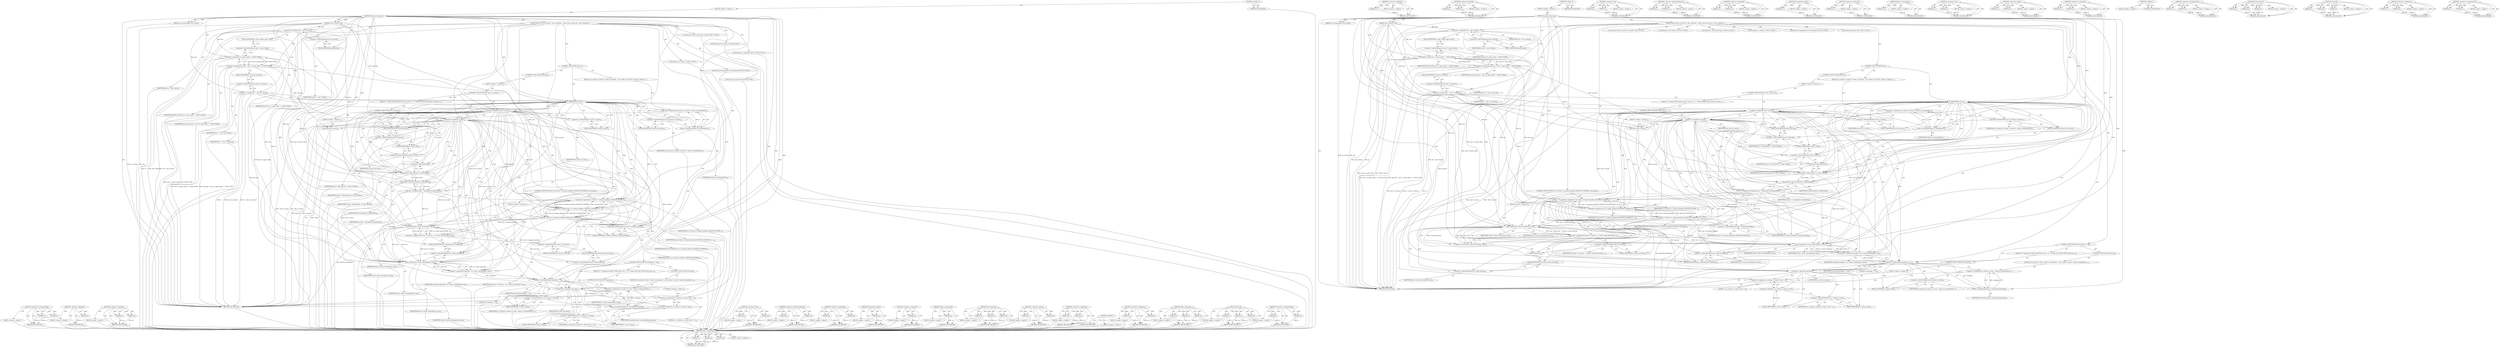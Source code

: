 digraph "&lt;operator&gt;.assignmentPlus" {
vulnerable_222 [label=<(METHOD,timer_remaining)>];
vulnerable_223 [label=<(PARAM,p1)>];
vulnerable_224 [label=<(PARAM,p2)>];
vulnerable_225 [label=<(PARAM,p3)>];
vulnerable_226 [label=<(BLOCK,&lt;empty&gt;,&lt;empty&gt;)>];
vulnerable_227 [label=<(METHOD_RETURN,ANY)>];
vulnerable_173 [label=<(METHOD,&lt;operator&gt;.logicalNot)>];
vulnerable_174 [label=<(PARAM,p1)>];
vulnerable_175 [label=<(BLOCK,&lt;empty&gt;,&lt;empty&gt;)>];
vulnerable_176 [label=<(METHOD_RETURN,ANY)>];
vulnerable_196 [label=<(METHOD,&lt;operator&gt;.logicalOr)>];
vulnerable_197 [label=<(PARAM,p1)>];
vulnerable_198 [label=<(PARAM,p2)>];
vulnerable_199 [label=<(BLOCK,&lt;empty&gt;,&lt;empty&gt;)>];
vulnerable_200 [label=<(METHOD_RETURN,ANY)>];
vulnerable_6 [label=<(METHOD,&lt;global&gt;)<SUB>1</SUB>>];
vulnerable_7 [label=<(BLOCK,&lt;empty&gt;,&lt;empty&gt;)<SUB>1</SUB>>];
vulnerable_8 [label=<(METHOD,common_timer_get)<SUB>1</SUB>>];
vulnerable_9 [label=<(PARAM,struct k_itimer *timr)<SUB>1</SUB>>];
vulnerable_10 [label=<(PARAM,struct itimerspec64 *cur_setting)<SUB>1</SUB>>];
vulnerable_11 [label=<(BLOCK,{
	const struct k_clock *kc = timr-&gt;kclock;
	kt...,{
	const struct k_clock *kc = timr-&gt;kclock;
	kt...)<SUB>2</SUB>>];
vulnerable_12 [label="<(LOCAL,const struct k_clock* kc: k_clock*)<SUB>3</SUB>>"];
vulnerable_13 [label=<(&lt;operator&gt;.assignment,*kc = timr-&gt;kclock)<SUB>3</SUB>>];
vulnerable_14 [label=<(IDENTIFIER,kc,*kc = timr-&gt;kclock)<SUB>3</SUB>>];
vulnerable_15 [label=<(&lt;operator&gt;.indirectFieldAccess,timr-&gt;kclock)<SUB>3</SUB>>];
vulnerable_16 [label=<(IDENTIFIER,timr,*kc = timr-&gt;kclock)<SUB>3</SUB>>];
vulnerable_17 [label=<(FIELD_IDENTIFIER,kclock,kclock)<SUB>3</SUB>>];
vulnerable_18 [label="<(LOCAL,ktime_t now: ktime_t)<SUB>4</SUB>>"];
vulnerable_19 [label="<(LOCAL,ktime_t remaining: ktime_t)<SUB>4</SUB>>"];
vulnerable_20 [label="<(LOCAL,ktime_t iv: ktime_t)<SUB>4</SUB>>"];
vulnerable_21 [label="<(LOCAL,struct timespec64 ts64: timespec64)<SUB>5</SUB>>"];
vulnerable_22 [label="<(LOCAL,bool sig_none: bool)<SUB>6</SUB>>"];
vulnerable_23 [label=<(&lt;operator&gt;.assignment,sig_none = timr-&gt;it_sigev_notify == SIGEV_NONE)<SUB>8</SUB>>];
vulnerable_24 [label=<(IDENTIFIER,sig_none,sig_none = timr-&gt;it_sigev_notify == SIGEV_NONE)<SUB>8</SUB>>];
vulnerable_25 [label=<(&lt;operator&gt;.equals,timr-&gt;it_sigev_notify == SIGEV_NONE)<SUB>8</SUB>>];
vulnerable_26 [label=<(&lt;operator&gt;.indirectFieldAccess,timr-&gt;it_sigev_notify)<SUB>8</SUB>>];
vulnerable_27 [label=<(IDENTIFIER,timr,timr-&gt;it_sigev_notify == SIGEV_NONE)<SUB>8</SUB>>];
vulnerable_28 [label=<(FIELD_IDENTIFIER,it_sigev_notify,it_sigev_notify)<SUB>8</SUB>>];
vulnerable_29 [label=<(IDENTIFIER,SIGEV_NONE,timr-&gt;it_sigev_notify == SIGEV_NONE)<SUB>8</SUB>>];
vulnerable_30 [label=<(&lt;operator&gt;.assignment,iv = timr-&gt;it_interval)<SUB>9</SUB>>];
vulnerable_31 [label=<(IDENTIFIER,iv,iv = timr-&gt;it_interval)<SUB>9</SUB>>];
vulnerable_32 [label=<(&lt;operator&gt;.indirectFieldAccess,timr-&gt;it_interval)<SUB>9</SUB>>];
vulnerable_33 [label=<(IDENTIFIER,timr,iv = timr-&gt;it_interval)<SUB>9</SUB>>];
vulnerable_34 [label=<(FIELD_IDENTIFIER,it_interval,it_interval)<SUB>9</SUB>>];
vulnerable_35 [label=<(CONTROL_STRUCTURE,IF,if (iv))<SUB>12</SUB>>];
vulnerable_36 [label=<(IDENTIFIER,iv,if (iv))<SUB>12</SUB>>];
vulnerable_37 [label=<(BLOCK,{
		cur_setting-&gt;it_interval = ktime_to_timespe...,{
		cur_setting-&gt;it_interval = ktime_to_timespe...)<SUB>12</SUB>>];
vulnerable_38 [label=<(&lt;operator&gt;.assignment,cur_setting-&gt;it_interval = ktime_to_timespec64(iv))<SUB>13</SUB>>];
vulnerable_39 [label=<(&lt;operator&gt;.indirectFieldAccess,cur_setting-&gt;it_interval)<SUB>13</SUB>>];
vulnerable_40 [label=<(IDENTIFIER,cur_setting,cur_setting-&gt;it_interval = ktime_to_timespec64(iv))<SUB>13</SUB>>];
vulnerable_41 [label=<(FIELD_IDENTIFIER,it_interval,it_interval)<SUB>13</SUB>>];
vulnerable_42 [label=<(ktime_to_timespec64,ktime_to_timespec64(iv))<SUB>13</SUB>>];
vulnerable_43 [label=<(IDENTIFIER,iv,ktime_to_timespec64(iv))<SUB>13</SUB>>];
vulnerable_44 [label=<(CONTROL_STRUCTURE,ELSE,else)<SUB>14</SUB>>];
vulnerable_45 [label=<(BLOCK,&lt;empty&gt;,&lt;empty&gt;)<SUB>14</SUB>>];
vulnerable_46 [label=<(CONTROL_STRUCTURE,IF,if (!timr-&gt;it_active))<SUB>14</SUB>>];
vulnerable_47 [label=<(&lt;operator&gt;.logicalNot,!timr-&gt;it_active)<SUB>14</SUB>>];
vulnerable_48 [label=<(&lt;operator&gt;.indirectFieldAccess,timr-&gt;it_active)<SUB>14</SUB>>];
vulnerable_49 [label=<(IDENTIFIER,timr,!timr-&gt;it_active)<SUB>14</SUB>>];
vulnerable_50 [label=<(FIELD_IDENTIFIER,it_active,it_active)<SUB>14</SUB>>];
vulnerable_51 [label=<(BLOCK,{
		/*
		 * SIGEV_NONE oneshot timers are never...,{
		/*
		 * SIGEV_NONE oneshot timers are never...)<SUB>14</SUB>>];
vulnerable_52 [label=<(CONTROL_STRUCTURE,IF,if (!sig_none))<SUB>19</SUB>>];
vulnerable_53 [label=<(&lt;operator&gt;.logicalNot,!sig_none)<SUB>19</SUB>>];
vulnerable_54 [label=<(IDENTIFIER,sig_none,!sig_none)<SUB>19</SUB>>];
vulnerable_55 [label=<(BLOCK,&lt;empty&gt;,&lt;empty&gt;)<SUB>20</SUB>>];
vulnerable_56 [label=<(RETURN,return;,return;)<SUB>20</SUB>>];
vulnerable_57 [label=<(clock_get,kc-&gt;clock_get(timr-&gt;it_clock, &amp;ts64))<SUB>27</SUB>>];
vulnerable_58 [label=<(&lt;operator&gt;.indirectFieldAccess,kc-&gt;clock_get)<SUB>27</SUB>>];
vulnerable_59 [label=<(IDENTIFIER,kc,kc-&gt;clock_get(timr-&gt;it_clock, &amp;ts64))<SUB>27</SUB>>];
vulnerable_60 [label=<(FIELD_IDENTIFIER,clock_get,clock_get)<SUB>27</SUB>>];
vulnerable_61 [label=<(&lt;operator&gt;.indirectFieldAccess,timr-&gt;it_clock)<SUB>27</SUB>>];
vulnerable_62 [label=<(IDENTIFIER,timr,kc-&gt;clock_get(timr-&gt;it_clock, &amp;ts64))<SUB>27</SUB>>];
vulnerable_63 [label=<(FIELD_IDENTIFIER,it_clock,it_clock)<SUB>27</SUB>>];
vulnerable_64 [label=<(&lt;operator&gt;.addressOf,&amp;ts64)<SUB>27</SUB>>];
vulnerable_65 [label=<(IDENTIFIER,ts64,kc-&gt;clock_get(timr-&gt;it_clock, &amp;ts64))<SUB>27</SUB>>];
vulnerable_66 [label=<(&lt;operator&gt;.assignment,now = timespec64_to_ktime(ts64))<SUB>28</SUB>>];
vulnerable_67 [label=<(IDENTIFIER,now,now = timespec64_to_ktime(ts64))<SUB>28</SUB>>];
vulnerable_68 [label=<(timespec64_to_ktime,timespec64_to_ktime(ts64))<SUB>28</SUB>>];
vulnerable_69 [label=<(IDENTIFIER,ts64,timespec64_to_ktime(ts64))<SUB>28</SUB>>];
vulnerable_70 [label=<(CONTROL_STRUCTURE,IF,if (iv &amp;&amp; (timr-&gt;it_requeue_pending &amp; REQUEUE_PENDING || sig_none)))<SUB>34</SUB>>];
vulnerable_71 [label=<(&lt;operator&gt;.logicalAnd,iv &amp;&amp; (timr-&gt;it_requeue_pending &amp; REQUEUE_PENDI...)<SUB>34</SUB>>];
vulnerable_72 [label=<(IDENTIFIER,iv,iv &amp;&amp; (timr-&gt;it_requeue_pending &amp; REQUEUE_PENDI...)<SUB>34</SUB>>];
vulnerable_73 [label=<(&lt;operator&gt;.logicalOr,timr-&gt;it_requeue_pending &amp; REQUEUE_PENDING || s...)<SUB>34</SUB>>];
vulnerable_74 [label=<(&lt;operator&gt;.and,timr-&gt;it_requeue_pending &amp; REQUEUE_PENDING)<SUB>34</SUB>>];
vulnerable_75 [label=<(&lt;operator&gt;.indirectFieldAccess,timr-&gt;it_requeue_pending)<SUB>34</SUB>>];
vulnerable_76 [label=<(IDENTIFIER,timr,timr-&gt;it_requeue_pending &amp; REQUEUE_PENDING)<SUB>34</SUB>>];
vulnerable_77 [label=<(FIELD_IDENTIFIER,it_requeue_pending,it_requeue_pending)<SUB>34</SUB>>];
vulnerable_78 [label=<(IDENTIFIER,REQUEUE_PENDING,timr-&gt;it_requeue_pending &amp; REQUEUE_PENDING)<SUB>34</SUB>>];
vulnerable_79 [label=<(IDENTIFIER,sig_none,timr-&gt;it_requeue_pending &amp; REQUEUE_PENDING || s...)<SUB>34</SUB>>];
vulnerable_80 [label=<(BLOCK,&lt;empty&gt;,&lt;empty&gt;)<SUB>35</SUB>>];
vulnerable_81 [label=<(&lt;operator&gt;.assignmentPlus,timr-&gt;it_overrun += (int)kc-&gt;timer_forward(timr...)<SUB>35</SUB>>];
vulnerable_82 [label=<(&lt;operator&gt;.indirectFieldAccess,timr-&gt;it_overrun)<SUB>35</SUB>>];
vulnerable_83 [label=<(IDENTIFIER,timr,timr-&gt;it_overrun += (int)kc-&gt;timer_forward(timr...)<SUB>35</SUB>>];
vulnerable_84 [label=<(FIELD_IDENTIFIER,it_overrun,it_overrun)<SUB>35</SUB>>];
vulnerable_85 [label=<(&lt;operator&gt;.cast,(int)kc-&gt;timer_forward(timr, now))<SUB>35</SUB>>];
vulnerable_86 [label=<(UNKNOWN,int,int)<SUB>35</SUB>>];
vulnerable_87 [label=<(timer_forward,kc-&gt;timer_forward(timr, now))<SUB>35</SUB>>];
vulnerable_88 [label=<(&lt;operator&gt;.indirectFieldAccess,kc-&gt;timer_forward)<SUB>35</SUB>>];
vulnerable_89 [label=<(IDENTIFIER,kc,kc-&gt;timer_forward(timr, now))<SUB>35</SUB>>];
vulnerable_90 [label=<(FIELD_IDENTIFIER,timer_forward,timer_forward)<SUB>35</SUB>>];
vulnerable_91 [label=<(IDENTIFIER,timr,kc-&gt;timer_forward(timr, now))<SUB>35</SUB>>];
vulnerable_92 [label=<(IDENTIFIER,now,kc-&gt;timer_forward(timr, now))<SUB>35</SUB>>];
vulnerable_93 [label=<(&lt;operator&gt;.assignment,remaining = kc-&gt;timer_remaining(timr, now))<SUB>37</SUB>>];
vulnerable_94 [label=<(IDENTIFIER,remaining,remaining = kc-&gt;timer_remaining(timr, now))<SUB>37</SUB>>];
vulnerable_95 [label=<(timer_remaining,kc-&gt;timer_remaining(timr, now))<SUB>37</SUB>>];
vulnerable_96 [label=<(&lt;operator&gt;.indirectFieldAccess,kc-&gt;timer_remaining)<SUB>37</SUB>>];
vulnerable_97 [label=<(IDENTIFIER,kc,kc-&gt;timer_remaining(timr, now))<SUB>37</SUB>>];
vulnerable_98 [label=<(FIELD_IDENTIFIER,timer_remaining,timer_remaining)<SUB>37</SUB>>];
vulnerable_99 [label=<(IDENTIFIER,timr,kc-&gt;timer_remaining(timr, now))<SUB>37</SUB>>];
vulnerable_100 [label=<(IDENTIFIER,now,kc-&gt;timer_remaining(timr, now))<SUB>37</SUB>>];
vulnerable_101 [label=<(CONTROL_STRUCTURE,IF,if (remaining &lt;= 0))<SUB>39</SUB>>];
vulnerable_102 [label=<(&lt;operator&gt;.lessEqualsThan,remaining &lt;= 0)<SUB>39</SUB>>];
vulnerable_103 [label=<(IDENTIFIER,remaining,remaining &lt;= 0)<SUB>39</SUB>>];
vulnerable_104 [label=<(LITERAL,0,remaining &lt;= 0)<SUB>39</SUB>>];
vulnerable_105 [label=<(BLOCK,{
		/*
		 * A single shot SIGEV_NONE timer must...,{
		/*
		 * A single shot SIGEV_NONE timer must...)<SUB>39</SUB>>];
vulnerable_106 [label=<(CONTROL_STRUCTURE,IF,if (!sig_none))<SUB>44</SUB>>];
vulnerable_107 [label=<(&lt;operator&gt;.logicalNot,!sig_none)<SUB>44</SUB>>];
vulnerable_108 [label=<(IDENTIFIER,sig_none,!sig_none)<SUB>44</SUB>>];
vulnerable_109 [label=<(BLOCK,&lt;empty&gt;,&lt;empty&gt;)<SUB>45</SUB>>];
vulnerable_110 [label=<(&lt;operator&gt;.assignment,cur_setting-&gt;it_value.tv_nsec = 1)<SUB>45</SUB>>];
vulnerable_111 [label=<(&lt;operator&gt;.fieldAccess,cur_setting-&gt;it_value.tv_nsec)<SUB>45</SUB>>];
vulnerable_112 [label=<(&lt;operator&gt;.indirectFieldAccess,cur_setting-&gt;it_value)<SUB>45</SUB>>];
vulnerable_113 [label=<(IDENTIFIER,cur_setting,cur_setting-&gt;it_value.tv_nsec = 1)<SUB>45</SUB>>];
vulnerable_114 [label=<(FIELD_IDENTIFIER,it_value,it_value)<SUB>45</SUB>>];
vulnerable_115 [label=<(FIELD_IDENTIFIER,tv_nsec,tv_nsec)<SUB>45</SUB>>];
vulnerable_116 [label=<(LITERAL,1,cur_setting-&gt;it_value.tv_nsec = 1)<SUB>45</SUB>>];
vulnerable_117 [label=<(CONTROL_STRUCTURE,ELSE,else)<SUB>46</SUB>>];
vulnerable_118 [label=<(BLOCK,{
		cur_setting-&gt;it_value = ktime_to_timespec64...,{
		cur_setting-&gt;it_value = ktime_to_timespec64...)<SUB>46</SUB>>];
vulnerable_119 [label=<(&lt;operator&gt;.assignment,cur_setting-&gt;it_value = ktime_to_timespec64(rem...)<SUB>47</SUB>>];
vulnerable_120 [label=<(&lt;operator&gt;.indirectFieldAccess,cur_setting-&gt;it_value)<SUB>47</SUB>>];
vulnerable_121 [label=<(IDENTIFIER,cur_setting,cur_setting-&gt;it_value = ktime_to_timespec64(rem...)<SUB>47</SUB>>];
vulnerable_122 [label=<(FIELD_IDENTIFIER,it_value,it_value)<SUB>47</SUB>>];
vulnerable_123 [label=<(ktime_to_timespec64,ktime_to_timespec64(remaining))<SUB>47</SUB>>];
vulnerable_124 [label=<(IDENTIFIER,remaining,ktime_to_timespec64(remaining))<SUB>47</SUB>>];
vulnerable_125 [label=<(METHOD_RETURN,void)<SUB>1</SUB>>];
vulnerable_127 [label=<(METHOD_RETURN,ANY)<SUB>1</SUB>>];
vulnerable_201 [label=<(METHOD,&lt;operator&gt;.and)>];
vulnerable_202 [label=<(PARAM,p1)>];
vulnerable_203 [label=<(PARAM,p2)>];
vulnerable_204 [label=<(BLOCK,&lt;empty&gt;,&lt;empty&gt;)>];
vulnerable_205 [label=<(METHOD_RETURN,ANY)>];
vulnerable_159 [label=<(METHOD,&lt;operator&gt;.indirectFieldAccess)>];
vulnerable_160 [label=<(PARAM,p1)>];
vulnerable_161 [label=<(PARAM,p2)>];
vulnerable_162 [label=<(BLOCK,&lt;empty&gt;,&lt;empty&gt;)>];
vulnerable_163 [label=<(METHOD_RETURN,ANY)>];
vulnerable_191 [label=<(METHOD,&lt;operator&gt;.logicalAnd)>];
vulnerable_192 [label=<(PARAM,p1)>];
vulnerable_193 [label=<(PARAM,p2)>];
vulnerable_194 [label=<(BLOCK,&lt;empty&gt;,&lt;empty&gt;)>];
vulnerable_195 [label=<(METHOD_RETURN,ANY)>];
vulnerable_187 [label=<(METHOD,timespec64_to_ktime)>];
vulnerable_188 [label=<(PARAM,p1)>];
vulnerable_189 [label=<(BLOCK,&lt;empty&gt;,&lt;empty&gt;)>];
vulnerable_190 [label=<(METHOD_RETURN,ANY)>];
vulnerable_183 [label=<(METHOD,&lt;operator&gt;.addressOf)>];
vulnerable_184 [label=<(PARAM,p1)>];
vulnerable_185 [label=<(BLOCK,&lt;empty&gt;,&lt;empty&gt;)>];
vulnerable_186 [label=<(METHOD_RETURN,ANY)>];
vulnerable_169 [label=<(METHOD,ktime_to_timespec64)>];
vulnerable_170 [label=<(PARAM,p1)>];
vulnerable_171 [label=<(BLOCK,&lt;empty&gt;,&lt;empty&gt;)>];
vulnerable_172 [label=<(METHOD_RETURN,ANY)>];
vulnerable_211 [label=<(METHOD,&lt;operator&gt;.cast)>];
vulnerable_212 [label=<(PARAM,p1)>];
vulnerable_213 [label=<(PARAM,p2)>];
vulnerable_214 [label=<(BLOCK,&lt;empty&gt;,&lt;empty&gt;)>];
vulnerable_215 [label=<(METHOD_RETURN,ANY)>];
vulnerable_164 [label=<(METHOD,&lt;operator&gt;.equals)>];
vulnerable_165 [label=<(PARAM,p1)>];
vulnerable_166 [label=<(PARAM,p2)>];
vulnerable_167 [label=<(BLOCK,&lt;empty&gt;,&lt;empty&gt;)>];
vulnerable_168 [label=<(METHOD_RETURN,ANY)>];
vulnerable_154 [label=<(METHOD,&lt;operator&gt;.assignment)>];
vulnerable_155 [label=<(PARAM,p1)>];
vulnerable_156 [label=<(PARAM,p2)>];
vulnerable_157 [label=<(BLOCK,&lt;empty&gt;,&lt;empty&gt;)>];
vulnerable_158 [label=<(METHOD_RETURN,ANY)>];
vulnerable_148 [label=<(METHOD,&lt;global&gt;)<SUB>1</SUB>>];
vulnerable_149 [label=<(BLOCK,&lt;empty&gt;,&lt;empty&gt;)>];
vulnerable_150 [label=<(METHOD_RETURN,ANY)>];
vulnerable_228 [label=<(METHOD,&lt;operator&gt;.lessEqualsThan)>];
vulnerable_229 [label=<(PARAM,p1)>];
vulnerable_230 [label=<(PARAM,p2)>];
vulnerable_231 [label=<(BLOCK,&lt;empty&gt;,&lt;empty&gt;)>];
vulnerable_232 [label=<(METHOD_RETURN,ANY)>];
vulnerable_216 [label=<(METHOD,timer_forward)>];
vulnerable_217 [label=<(PARAM,p1)>];
vulnerable_218 [label=<(PARAM,p2)>];
vulnerable_219 [label=<(PARAM,p3)>];
vulnerable_220 [label=<(BLOCK,&lt;empty&gt;,&lt;empty&gt;)>];
vulnerable_221 [label=<(METHOD_RETURN,ANY)>];
vulnerable_177 [label=<(METHOD,clock_get)>];
vulnerable_178 [label=<(PARAM,p1)>];
vulnerable_179 [label=<(PARAM,p2)>];
vulnerable_180 [label=<(PARAM,p3)>];
vulnerable_181 [label=<(BLOCK,&lt;empty&gt;,&lt;empty&gt;)>];
vulnerable_182 [label=<(METHOD_RETURN,ANY)>];
vulnerable_233 [label=<(METHOD,&lt;operator&gt;.fieldAccess)>];
vulnerable_234 [label=<(PARAM,p1)>];
vulnerable_235 [label=<(PARAM,p2)>];
vulnerable_236 [label=<(BLOCK,&lt;empty&gt;,&lt;empty&gt;)>];
vulnerable_237 [label=<(METHOD_RETURN,ANY)>];
vulnerable_206 [label=<(METHOD,&lt;operator&gt;.assignmentPlus)>];
vulnerable_207 [label=<(PARAM,p1)>];
vulnerable_208 [label=<(PARAM,p2)>];
vulnerable_209 [label=<(BLOCK,&lt;empty&gt;,&lt;empty&gt;)>];
vulnerable_210 [label=<(METHOD_RETURN,ANY)>];
fixed_221 [label=<(METHOD,&lt;operator&gt;.lessEqualsThan)>];
fixed_222 [label=<(PARAM,p1)>];
fixed_223 [label=<(PARAM,p2)>];
fixed_224 [label=<(BLOCK,&lt;empty&gt;,&lt;empty&gt;)>];
fixed_225 [label=<(METHOD_RETURN,ANY)>];
fixed_171 [label=<(METHOD,&lt;operator&gt;.logicalNot)>];
fixed_172 [label=<(PARAM,p1)>];
fixed_173 [label=<(BLOCK,&lt;empty&gt;,&lt;empty&gt;)>];
fixed_174 [label=<(METHOD_RETURN,ANY)>];
fixed_194 [label=<(METHOD,&lt;operator&gt;.logicalOr)>];
fixed_195 [label=<(PARAM,p1)>];
fixed_196 [label=<(PARAM,p2)>];
fixed_197 [label=<(BLOCK,&lt;empty&gt;,&lt;empty&gt;)>];
fixed_198 [label=<(METHOD_RETURN,ANY)>];
fixed_6 [label=<(METHOD,&lt;global&gt;)<SUB>1</SUB>>];
fixed_7 [label=<(BLOCK,&lt;empty&gt;,&lt;empty&gt;)<SUB>1</SUB>>];
fixed_8 [label=<(METHOD,common_timer_get)<SUB>1</SUB>>];
fixed_9 [label=<(PARAM,struct k_itimer *timr)<SUB>1</SUB>>];
fixed_10 [label=<(PARAM,struct itimerspec64 *cur_setting)<SUB>1</SUB>>];
fixed_11 [label=<(BLOCK,{
	const struct k_clock *kc = timr-&gt;kclock;
	kt...,{
	const struct k_clock *kc = timr-&gt;kclock;
	kt...)<SUB>2</SUB>>];
fixed_12 [label="<(LOCAL,const struct k_clock* kc: k_clock*)<SUB>3</SUB>>"];
fixed_13 [label=<(&lt;operator&gt;.assignment,*kc = timr-&gt;kclock)<SUB>3</SUB>>];
fixed_14 [label=<(IDENTIFIER,kc,*kc = timr-&gt;kclock)<SUB>3</SUB>>];
fixed_15 [label=<(&lt;operator&gt;.indirectFieldAccess,timr-&gt;kclock)<SUB>3</SUB>>];
fixed_16 [label=<(IDENTIFIER,timr,*kc = timr-&gt;kclock)<SUB>3</SUB>>];
fixed_17 [label=<(FIELD_IDENTIFIER,kclock,kclock)<SUB>3</SUB>>];
fixed_18 [label="<(LOCAL,ktime_t now: ktime_t)<SUB>4</SUB>>"];
fixed_19 [label="<(LOCAL,ktime_t remaining: ktime_t)<SUB>4</SUB>>"];
fixed_20 [label="<(LOCAL,ktime_t iv: ktime_t)<SUB>4</SUB>>"];
fixed_21 [label="<(LOCAL,struct timespec64 ts64: timespec64)<SUB>5</SUB>>"];
fixed_22 [label="<(LOCAL,bool sig_none: bool)<SUB>6</SUB>>"];
fixed_23 [label=<(&lt;operator&gt;.assignment,sig_none = timr-&gt;it_sigev_notify == SIGEV_NONE)<SUB>8</SUB>>];
fixed_24 [label=<(IDENTIFIER,sig_none,sig_none = timr-&gt;it_sigev_notify == SIGEV_NONE)<SUB>8</SUB>>];
fixed_25 [label=<(&lt;operator&gt;.equals,timr-&gt;it_sigev_notify == SIGEV_NONE)<SUB>8</SUB>>];
fixed_26 [label=<(&lt;operator&gt;.indirectFieldAccess,timr-&gt;it_sigev_notify)<SUB>8</SUB>>];
fixed_27 [label=<(IDENTIFIER,timr,timr-&gt;it_sigev_notify == SIGEV_NONE)<SUB>8</SUB>>];
fixed_28 [label=<(FIELD_IDENTIFIER,it_sigev_notify,it_sigev_notify)<SUB>8</SUB>>];
fixed_29 [label=<(IDENTIFIER,SIGEV_NONE,timr-&gt;it_sigev_notify == SIGEV_NONE)<SUB>8</SUB>>];
fixed_30 [label=<(&lt;operator&gt;.assignment,iv = timr-&gt;it_interval)<SUB>9</SUB>>];
fixed_31 [label=<(IDENTIFIER,iv,iv = timr-&gt;it_interval)<SUB>9</SUB>>];
fixed_32 [label=<(&lt;operator&gt;.indirectFieldAccess,timr-&gt;it_interval)<SUB>9</SUB>>];
fixed_33 [label=<(IDENTIFIER,timr,iv = timr-&gt;it_interval)<SUB>9</SUB>>];
fixed_34 [label=<(FIELD_IDENTIFIER,it_interval,it_interval)<SUB>9</SUB>>];
fixed_35 [label=<(CONTROL_STRUCTURE,IF,if (iv))<SUB>12</SUB>>];
fixed_36 [label=<(IDENTIFIER,iv,if (iv))<SUB>12</SUB>>];
fixed_37 [label=<(BLOCK,{
		cur_setting-&gt;it_interval = ktime_to_timespe...,{
		cur_setting-&gt;it_interval = ktime_to_timespe...)<SUB>12</SUB>>];
fixed_38 [label=<(&lt;operator&gt;.assignment,cur_setting-&gt;it_interval = ktime_to_timespec64(iv))<SUB>13</SUB>>];
fixed_39 [label=<(&lt;operator&gt;.indirectFieldAccess,cur_setting-&gt;it_interval)<SUB>13</SUB>>];
fixed_40 [label=<(IDENTIFIER,cur_setting,cur_setting-&gt;it_interval = ktime_to_timespec64(iv))<SUB>13</SUB>>];
fixed_41 [label=<(FIELD_IDENTIFIER,it_interval,it_interval)<SUB>13</SUB>>];
fixed_42 [label=<(ktime_to_timespec64,ktime_to_timespec64(iv))<SUB>13</SUB>>];
fixed_43 [label=<(IDENTIFIER,iv,ktime_to_timespec64(iv))<SUB>13</SUB>>];
fixed_44 [label=<(CONTROL_STRUCTURE,ELSE,else)<SUB>14</SUB>>];
fixed_45 [label=<(BLOCK,&lt;empty&gt;,&lt;empty&gt;)<SUB>14</SUB>>];
fixed_46 [label=<(CONTROL_STRUCTURE,IF,if (!timr-&gt;it_active))<SUB>14</SUB>>];
fixed_47 [label=<(&lt;operator&gt;.logicalNot,!timr-&gt;it_active)<SUB>14</SUB>>];
fixed_48 [label=<(&lt;operator&gt;.indirectFieldAccess,timr-&gt;it_active)<SUB>14</SUB>>];
fixed_49 [label=<(IDENTIFIER,timr,!timr-&gt;it_active)<SUB>14</SUB>>];
fixed_50 [label=<(FIELD_IDENTIFIER,it_active,it_active)<SUB>14</SUB>>];
fixed_51 [label=<(BLOCK,{
		/*
		 * SIGEV_NONE oneshot timers are never...,{
		/*
		 * SIGEV_NONE oneshot timers are never...)<SUB>14</SUB>>];
fixed_52 [label=<(CONTROL_STRUCTURE,IF,if (!sig_none))<SUB>19</SUB>>];
fixed_53 [label=<(&lt;operator&gt;.logicalNot,!sig_none)<SUB>19</SUB>>];
fixed_54 [label=<(IDENTIFIER,sig_none,!sig_none)<SUB>19</SUB>>];
fixed_55 [label=<(BLOCK,&lt;empty&gt;,&lt;empty&gt;)<SUB>20</SUB>>];
fixed_56 [label=<(RETURN,return;,return;)<SUB>20</SUB>>];
fixed_57 [label=<(clock_get,kc-&gt;clock_get(timr-&gt;it_clock, &amp;ts64))<SUB>27</SUB>>];
fixed_58 [label=<(&lt;operator&gt;.indirectFieldAccess,kc-&gt;clock_get)<SUB>27</SUB>>];
fixed_59 [label=<(IDENTIFIER,kc,kc-&gt;clock_get(timr-&gt;it_clock, &amp;ts64))<SUB>27</SUB>>];
fixed_60 [label=<(FIELD_IDENTIFIER,clock_get,clock_get)<SUB>27</SUB>>];
fixed_61 [label=<(&lt;operator&gt;.indirectFieldAccess,timr-&gt;it_clock)<SUB>27</SUB>>];
fixed_62 [label=<(IDENTIFIER,timr,kc-&gt;clock_get(timr-&gt;it_clock, &amp;ts64))<SUB>27</SUB>>];
fixed_63 [label=<(FIELD_IDENTIFIER,it_clock,it_clock)<SUB>27</SUB>>];
fixed_64 [label=<(&lt;operator&gt;.addressOf,&amp;ts64)<SUB>27</SUB>>];
fixed_65 [label=<(IDENTIFIER,ts64,kc-&gt;clock_get(timr-&gt;it_clock, &amp;ts64))<SUB>27</SUB>>];
fixed_66 [label=<(&lt;operator&gt;.assignment,now = timespec64_to_ktime(ts64))<SUB>28</SUB>>];
fixed_67 [label=<(IDENTIFIER,now,now = timespec64_to_ktime(ts64))<SUB>28</SUB>>];
fixed_68 [label=<(timespec64_to_ktime,timespec64_to_ktime(ts64))<SUB>28</SUB>>];
fixed_69 [label=<(IDENTIFIER,ts64,timespec64_to_ktime(ts64))<SUB>28</SUB>>];
fixed_70 [label=<(CONTROL_STRUCTURE,IF,if (iv &amp;&amp; (timr-&gt;it_requeue_pending &amp; REQUEUE_PENDING || sig_none)))<SUB>34</SUB>>];
fixed_71 [label=<(&lt;operator&gt;.logicalAnd,iv &amp;&amp; (timr-&gt;it_requeue_pending &amp; REQUEUE_PENDI...)<SUB>34</SUB>>];
fixed_72 [label=<(IDENTIFIER,iv,iv &amp;&amp; (timr-&gt;it_requeue_pending &amp; REQUEUE_PENDI...)<SUB>34</SUB>>];
fixed_73 [label=<(&lt;operator&gt;.logicalOr,timr-&gt;it_requeue_pending &amp; REQUEUE_PENDING || s...)<SUB>34</SUB>>];
fixed_74 [label=<(&lt;operator&gt;.and,timr-&gt;it_requeue_pending &amp; REQUEUE_PENDING)<SUB>34</SUB>>];
fixed_75 [label=<(&lt;operator&gt;.indirectFieldAccess,timr-&gt;it_requeue_pending)<SUB>34</SUB>>];
fixed_76 [label=<(IDENTIFIER,timr,timr-&gt;it_requeue_pending &amp; REQUEUE_PENDING)<SUB>34</SUB>>];
fixed_77 [label=<(FIELD_IDENTIFIER,it_requeue_pending,it_requeue_pending)<SUB>34</SUB>>];
fixed_78 [label=<(IDENTIFIER,REQUEUE_PENDING,timr-&gt;it_requeue_pending &amp; REQUEUE_PENDING)<SUB>34</SUB>>];
fixed_79 [label=<(IDENTIFIER,sig_none,timr-&gt;it_requeue_pending &amp; REQUEUE_PENDING || s...)<SUB>34</SUB>>];
fixed_80 [label=<(BLOCK,&lt;empty&gt;,&lt;empty&gt;)<SUB>35</SUB>>];
fixed_81 [label=<(&lt;operator&gt;.assignmentPlus,timr-&gt;it_overrun += kc-&gt;timer_forward(timr, now))<SUB>35</SUB>>];
fixed_82 [label=<(&lt;operator&gt;.indirectFieldAccess,timr-&gt;it_overrun)<SUB>35</SUB>>];
fixed_83 [label=<(IDENTIFIER,timr,timr-&gt;it_overrun += kc-&gt;timer_forward(timr, now))<SUB>35</SUB>>];
fixed_84 [label=<(FIELD_IDENTIFIER,it_overrun,it_overrun)<SUB>35</SUB>>];
fixed_85 [label=<(timer_forward,kc-&gt;timer_forward(timr, now))<SUB>35</SUB>>];
fixed_86 [label=<(&lt;operator&gt;.indirectFieldAccess,kc-&gt;timer_forward)<SUB>35</SUB>>];
fixed_87 [label=<(IDENTIFIER,kc,kc-&gt;timer_forward(timr, now))<SUB>35</SUB>>];
fixed_88 [label=<(FIELD_IDENTIFIER,timer_forward,timer_forward)<SUB>35</SUB>>];
fixed_89 [label=<(IDENTIFIER,timr,kc-&gt;timer_forward(timr, now))<SUB>35</SUB>>];
fixed_90 [label=<(IDENTIFIER,now,kc-&gt;timer_forward(timr, now))<SUB>35</SUB>>];
fixed_91 [label=<(&lt;operator&gt;.assignment,remaining = kc-&gt;timer_remaining(timr, now))<SUB>37</SUB>>];
fixed_92 [label=<(IDENTIFIER,remaining,remaining = kc-&gt;timer_remaining(timr, now))<SUB>37</SUB>>];
fixed_93 [label=<(timer_remaining,kc-&gt;timer_remaining(timr, now))<SUB>37</SUB>>];
fixed_94 [label=<(&lt;operator&gt;.indirectFieldAccess,kc-&gt;timer_remaining)<SUB>37</SUB>>];
fixed_95 [label=<(IDENTIFIER,kc,kc-&gt;timer_remaining(timr, now))<SUB>37</SUB>>];
fixed_96 [label=<(FIELD_IDENTIFIER,timer_remaining,timer_remaining)<SUB>37</SUB>>];
fixed_97 [label=<(IDENTIFIER,timr,kc-&gt;timer_remaining(timr, now))<SUB>37</SUB>>];
fixed_98 [label=<(IDENTIFIER,now,kc-&gt;timer_remaining(timr, now))<SUB>37</SUB>>];
fixed_99 [label=<(CONTROL_STRUCTURE,IF,if (remaining &lt;= 0))<SUB>39</SUB>>];
fixed_100 [label=<(&lt;operator&gt;.lessEqualsThan,remaining &lt;= 0)<SUB>39</SUB>>];
fixed_101 [label=<(IDENTIFIER,remaining,remaining &lt;= 0)<SUB>39</SUB>>];
fixed_102 [label=<(LITERAL,0,remaining &lt;= 0)<SUB>39</SUB>>];
fixed_103 [label=<(BLOCK,{
		/*
		 * A single shot SIGEV_NONE timer must...,{
		/*
		 * A single shot SIGEV_NONE timer must...)<SUB>39</SUB>>];
fixed_104 [label=<(CONTROL_STRUCTURE,IF,if (!sig_none))<SUB>44</SUB>>];
fixed_105 [label=<(&lt;operator&gt;.logicalNot,!sig_none)<SUB>44</SUB>>];
fixed_106 [label=<(IDENTIFIER,sig_none,!sig_none)<SUB>44</SUB>>];
fixed_107 [label=<(BLOCK,&lt;empty&gt;,&lt;empty&gt;)<SUB>45</SUB>>];
fixed_108 [label=<(&lt;operator&gt;.assignment,cur_setting-&gt;it_value.tv_nsec = 1)<SUB>45</SUB>>];
fixed_109 [label=<(&lt;operator&gt;.fieldAccess,cur_setting-&gt;it_value.tv_nsec)<SUB>45</SUB>>];
fixed_110 [label=<(&lt;operator&gt;.indirectFieldAccess,cur_setting-&gt;it_value)<SUB>45</SUB>>];
fixed_111 [label=<(IDENTIFIER,cur_setting,cur_setting-&gt;it_value.tv_nsec = 1)<SUB>45</SUB>>];
fixed_112 [label=<(FIELD_IDENTIFIER,it_value,it_value)<SUB>45</SUB>>];
fixed_113 [label=<(FIELD_IDENTIFIER,tv_nsec,tv_nsec)<SUB>45</SUB>>];
fixed_114 [label=<(LITERAL,1,cur_setting-&gt;it_value.tv_nsec = 1)<SUB>45</SUB>>];
fixed_115 [label=<(CONTROL_STRUCTURE,ELSE,else)<SUB>46</SUB>>];
fixed_116 [label=<(BLOCK,{
		cur_setting-&gt;it_value = ktime_to_timespec64...,{
		cur_setting-&gt;it_value = ktime_to_timespec64...)<SUB>46</SUB>>];
fixed_117 [label=<(&lt;operator&gt;.assignment,cur_setting-&gt;it_value = ktime_to_timespec64(rem...)<SUB>47</SUB>>];
fixed_118 [label=<(&lt;operator&gt;.indirectFieldAccess,cur_setting-&gt;it_value)<SUB>47</SUB>>];
fixed_119 [label=<(IDENTIFIER,cur_setting,cur_setting-&gt;it_value = ktime_to_timespec64(rem...)<SUB>47</SUB>>];
fixed_120 [label=<(FIELD_IDENTIFIER,it_value,it_value)<SUB>47</SUB>>];
fixed_121 [label=<(ktime_to_timespec64,ktime_to_timespec64(remaining))<SUB>47</SUB>>];
fixed_122 [label=<(IDENTIFIER,remaining,ktime_to_timespec64(remaining))<SUB>47</SUB>>];
fixed_123 [label=<(METHOD_RETURN,void)<SUB>1</SUB>>];
fixed_125 [label=<(METHOD_RETURN,ANY)<SUB>1</SUB>>];
fixed_199 [label=<(METHOD,&lt;operator&gt;.and)>];
fixed_200 [label=<(PARAM,p1)>];
fixed_201 [label=<(PARAM,p2)>];
fixed_202 [label=<(BLOCK,&lt;empty&gt;,&lt;empty&gt;)>];
fixed_203 [label=<(METHOD_RETURN,ANY)>];
fixed_157 [label=<(METHOD,&lt;operator&gt;.indirectFieldAccess)>];
fixed_158 [label=<(PARAM,p1)>];
fixed_159 [label=<(PARAM,p2)>];
fixed_160 [label=<(BLOCK,&lt;empty&gt;,&lt;empty&gt;)>];
fixed_161 [label=<(METHOD_RETURN,ANY)>];
fixed_189 [label=<(METHOD,&lt;operator&gt;.logicalAnd)>];
fixed_190 [label=<(PARAM,p1)>];
fixed_191 [label=<(PARAM,p2)>];
fixed_192 [label=<(BLOCK,&lt;empty&gt;,&lt;empty&gt;)>];
fixed_193 [label=<(METHOD_RETURN,ANY)>];
fixed_185 [label=<(METHOD,timespec64_to_ktime)>];
fixed_186 [label=<(PARAM,p1)>];
fixed_187 [label=<(BLOCK,&lt;empty&gt;,&lt;empty&gt;)>];
fixed_188 [label=<(METHOD_RETURN,ANY)>];
fixed_181 [label=<(METHOD,&lt;operator&gt;.addressOf)>];
fixed_182 [label=<(PARAM,p1)>];
fixed_183 [label=<(BLOCK,&lt;empty&gt;,&lt;empty&gt;)>];
fixed_184 [label=<(METHOD_RETURN,ANY)>];
fixed_167 [label=<(METHOD,ktime_to_timespec64)>];
fixed_168 [label=<(PARAM,p1)>];
fixed_169 [label=<(BLOCK,&lt;empty&gt;,&lt;empty&gt;)>];
fixed_170 [label=<(METHOD_RETURN,ANY)>];
fixed_209 [label=<(METHOD,timer_forward)>];
fixed_210 [label=<(PARAM,p1)>];
fixed_211 [label=<(PARAM,p2)>];
fixed_212 [label=<(PARAM,p3)>];
fixed_213 [label=<(BLOCK,&lt;empty&gt;,&lt;empty&gt;)>];
fixed_214 [label=<(METHOD_RETURN,ANY)>];
fixed_162 [label=<(METHOD,&lt;operator&gt;.equals)>];
fixed_163 [label=<(PARAM,p1)>];
fixed_164 [label=<(PARAM,p2)>];
fixed_165 [label=<(BLOCK,&lt;empty&gt;,&lt;empty&gt;)>];
fixed_166 [label=<(METHOD_RETURN,ANY)>];
fixed_152 [label=<(METHOD,&lt;operator&gt;.assignment)>];
fixed_153 [label=<(PARAM,p1)>];
fixed_154 [label=<(PARAM,p2)>];
fixed_155 [label=<(BLOCK,&lt;empty&gt;,&lt;empty&gt;)>];
fixed_156 [label=<(METHOD_RETURN,ANY)>];
fixed_146 [label=<(METHOD,&lt;global&gt;)<SUB>1</SUB>>];
fixed_147 [label=<(BLOCK,&lt;empty&gt;,&lt;empty&gt;)>];
fixed_148 [label=<(METHOD_RETURN,ANY)>];
fixed_226 [label=<(METHOD,&lt;operator&gt;.fieldAccess)>];
fixed_227 [label=<(PARAM,p1)>];
fixed_228 [label=<(PARAM,p2)>];
fixed_229 [label=<(BLOCK,&lt;empty&gt;,&lt;empty&gt;)>];
fixed_230 [label=<(METHOD_RETURN,ANY)>];
fixed_215 [label=<(METHOD,timer_remaining)>];
fixed_216 [label=<(PARAM,p1)>];
fixed_217 [label=<(PARAM,p2)>];
fixed_218 [label=<(PARAM,p3)>];
fixed_219 [label=<(BLOCK,&lt;empty&gt;,&lt;empty&gt;)>];
fixed_220 [label=<(METHOD_RETURN,ANY)>];
fixed_175 [label=<(METHOD,clock_get)>];
fixed_176 [label=<(PARAM,p1)>];
fixed_177 [label=<(PARAM,p2)>];
fixed_178 [label=<(PARAM,p3)>];
fixed_179 [label=<(BLOCK,&lt;empty&gt;,&lt;empty&gt;)>];
fixed_180 [label=<(METHOD_RETURN,ANY)>];
fixed_204 [label=<(METHOD,&lt;operator&gt;.assignmentPlus)>];
fixed_205 [label=<(PARAM,p1)>];
fixed_206 [label=<(PARAM,p2)>];
fixed_207 [label=<(BLOCK,&lt;empty&gt;,&lt;empty&gt;)>];
fixed_208 [label=<(METHOD_RETURN,ANY)>];
vulnerable_222 -> vulnerable_223  [key=0, label="AST: "];
vulnerable_222 -> vulnerable_223  [key=1, label="DDG: "];
vulnerable_222 -> vulnerable_226  [key=0, label="AST: "];
vulnerable_222 -> vulnerable_224  [key=0, label="AST: "];
vulnerable_222 -> vulnerable_224  [key=1, label="DDG: "];
vulnerable_222 -> vulnerable_227  [key=0, label="AST: "];
vulnerable_222 -> vulnerable_227  [key=1, label="CFG: "];
vulnerable_222 -> vulnerable_225  [key=0, label="AST: "];
vulnerable_222 -> vulnerable_225  [key=1, label="DDG: "];
vulnerable_223 -> vulnerable_227  [key=0, label="DDG: p1"];
vulnerable_224 -> vulnerable_227  [key=0, label="DDG: p2"];
vulnerable_225 -> vulnerable_227  [key=0, label="DDG: p3"];
vulnerable_173 -> vulnerable_174  [key=0, label="AST: "];
vulnerable_173 -> vulnerable_174  [key=1, label="DDG: "];
vulnerable_173 -> vulnerable_175  [key=0, label="AST: "];
vulnerable_173 -> vulnerable_176  [key=0, label="AST: "];
vulnerable_173 -> vulnerable_176  [key=1, label="CFG: "];
vulnerable_174 -> vulnerable_176  [key=0, label="DDG: p1"];
vulnerable_196 -> vulnerable_197  [key=0, label="AST: "];
vulnerable_196 -> vulnerable_197  [key=1, label="DDG: "];
vulnerable_196 -> vulnerable_199  [key=0, label="AST: "];
vulnerable_196 -> vulnerable_198  [key=0, label="AST: "];
vulnerable_196 -> vulnerable_198  [key=1, label="DDG: "];
vulnerable_196 -> vulnerable_200  [key=0, label="AST: "];
vulnerable_196 -> vulnerable_200  [key=1, label="CFG: "];
vulnerable_197 -> vulnerable_200  [key=0, label="DDG: p1"];
vulnerable_198 -> vulnerable_200  [key=0, label="DDG: p2"];
vulnerable_6 -> vulnerable_7  [key=0, label="AST: "];
vulnerable_6 -> vulnerable_127  [key=0, label="AST: "];
vulnerable_6 -> vulnerable_127  [key=1, label="CFG: "];
vulnerable_7 -> vulnerable_8  [key=0, label="AST: "];
vulnerable_8 -> vulnerable_9  [key=0, label="AST: "];
vulnerable_8 -> vulnerable_9  [key=1, label="DDG: "];
vulnerable_8 -> vulnerable_10  [key=0, label="AST: "];
vulnerable_8 -> vulnerable_10  [key=1, label="DDG: "];
vulnerable_8 -> vulnerable_11  [key=0, label="AST: "];
vulnerable_8 -> vulnerable_125  [key=0, label="AST: "];
vulnerable_8 -> vulnerable_17  [key=0, label="CFG: "];
vulnerable_8 -> vulnerable_36  [key=0, label="DDG: "];
vulnerable_8 -> vulnerable_57  [key=0, label="DDG: "];
vulnerable_8 -> vulnerable_25  [key=0, label="DDG: "];
vulnerable_8 -> vulnerable_68  [key=0, label="DDG: "];
vulnerable_8 -> vulnerable_71  [key=0, label="DDG: "];
vulnerable_8 -> vulnerable_95  [key=0, label="DDG: "];
vulnerable_8 -> vulnerable_102  [key=0, label="DDG: "];
vulnerable_8 -> vulnerable_73  [key=0, label="DDG: "];
vulnerable_8 -> vulnerable_42  [key=0, label="DDG: "];
vulnerable_8 -> vulnerable_74  [key=0, label="DDG: "];
vulnerable_8 -> vulnerable_107  [key=0, label="DDG: "];
vulnerable_8 -> vulnerable_110  [key=0, label="DDG: "];
vulnerable_8 -> vulnerable_87  [key=0, label="DDG: "];
vulnerable_8 -> vulnerable_123  [key=0, label="DDG: "];
vulnerable_8 -> vulnerable_53  [key=0, label="DDG: "];
vulnerable_8 -> vulnerable_56  [key=0, label="DDG: "];
vulnerable_9 -> vulnerable_125  [key=0, label="DDG: timr"];
vulnerable_9 -> vulnerable_13  [key=0, label="DDG: timr"];
vulnerable_9 -> vulnerable_30  [key=0, label="DDG: timr"];
vulnerable_9 -> vulnerable_57  [key=0, label="DDG: timr"];
vulnerable_9 -> vulnerable_25  [key=0, label="DDG: timr"];
vulnerable_9 -> vulnerable_95  [key=0, label="DDG: timr"];
vulnerable_9 -> vulnerable_74  [key=0, label="DDG: timr"];
vulnerable_9 -> vulnerable_47  [key=0, label="DDG: timr"];
vulnerable_9 -> vulnerable_87  [key=0, label="DDG: timr"];
vulnerable_10 -> vulnerable_125  [key=0, label="DDG: cur_setting"];
vulnerable_11 -> vulnerable_12  [key=0, label="AST: "];
vulnerable_11 -> vulnerable_13  [key=0, label="AST: "];
vulnerable_11 -> vulnerable_18  [key=0, label="AST: "];
vulnerable_11 -> vulnerable_19  [key=0, label="AST: "];
vulnerable_11 -> vulnerable_20  [key=0, label="AST: "];
vulnerable_11 -> vulnerable_21  [key=0, label="AST: "];
vulnerable_11 -> vulnerable_22  [key=0, label="AST: "];
vulnerable_11 -> vulnerable_23  [key=0, label="AST: "];
vulnerable_11 -> vulnerable_30  [key=0, label="AST: "];
vulnerable_11 -> vulnerable_35  [key=0, label="AST: "];
vulnerable_11 -> vulnerable_57  [key=0, label="AST: "];
vulnerable_11 -> vulnerable_66  [key=0, label="AST: "];
vulnerable_11 -> vulnerable_70  [key=0, label="AST: "];
vulnerable_11 -> vulnerable_93  [key=0, label="AST: "];
vulnerable_11 -> vulnerable_101  [key=0, label="AST: "];
vulnerable_13 -> vulnerable_14  [key=0, label="AST: "];
vulnerable_13 -> vulnerable_15  [key=0, label="AST: "];
vulnerable_13 -> vulnerable_28  [key=0, label="CFG: "];
vulnerable_13 -> vulnerable_125  [key=0, label="DDG: kc"];
vulnerable_13 -> vulnerable_125  [key=1, label="DDG: timr-&gt;kclock"];
vulnerable_13 -> vulnerable_125  [key=2, label="DDG: *kc = timr-&gt;kclock"];
vulnerable_13 -> vulnerable_57  [key=0, label="DDG: kc"];
vulnerable_13 -> vulnerable_95  [key=0, label="DDG: kc"];
vulnerable_13 -> vulnerable_87  [key=0, label="DDG: kc"];
vulnerable_15 -> vulnerable_16  [key=0, label="AST: "];
vulnerable_15 -> vulnerable_17  [key=0, label="AST: "];
vulnerable_15 -> vulnerable_13  [key=0, label="CFG: "];
vulnerable_17 -> vulnerable_15  [key=0, label="CFG: "];
vulnerable_23 -> vulnerable_24  [key=0, label="AST: "];
vulnerable_23 -> vulnerable_25  [key=0, label="AST: "];
vulnerable_23 -> vulnerable_34  [key=0, label="CFG: "];
vulnerable_23 -> vulnerable_125  [key=0, label="DDG: timr-&gt;it_sigev_notify == SIGEV_NONE"];
vulnerable_23 -> vulnerable_125  [key=1, label="DDG: sig_none = timr-&gt;it_sigev_notify == SIGEV_NONE"];
vulnerable_23 -> vulnerable_73  [key=0, label="DDG: sig_none"];
vulnerable_23 -> vulnerable_107  [key=0, label="DDG: sig_none"];
vulnerable_23 -> vulnerable_53  [key=0, label="DDG: sig_none"];
vulnerable_25 -> vulnerable_26  [key=0, label="AST: "];
vulnerable_25 -> vulnerable_29  [key=0, label="AST: "];
vulnerable_25 -> vulnerable_23  [key=0, label="CFG: "];
vulnerable_25 -> vulnerable_23  [key=1, label="DDG: timr-&gt;it_sigev_notify"];
vulnerable_25 -> vulnerable_23  [key=2, label="DDG: SIGEV_NONE"];
vulnerable_25 -> vulnerable_125  [key=0, label="DDG: timr-&gt;it_sigev_notify"];
vulnerable_25 -> vulnerable_125  [key=1, label="DDG: SIGEV_NONE"];
vulnerable_25 -> vulnerable_95  [key=0, label="DDG: timr-&gt;it_sigev_notify"];
vulnerable_25 -> vulnerable_87  [key=0, label="DDG: timr-&gt;it_sigev_notify"];
vulnerable_26 -> vulnerable_27  [key=0, label="AST: "];
vulnerable_26 -> vulnerable_28  [key=0, label="AST: "];
vulnerable_26 -> vulnerable_25  [key=0, label="CFG: "];
vulnerable_28 -> vulnerable_26  [key=0, label="CFG: "];
vulnerable_30 -> vulnerable_31  [key=0, label="AST: "];
vulnerable_30 -> vulnerable_32  [key=0, label="AST: "];
vulnerable_30 -> vulnerable_36  [key=0, label="CFG: "];
vulnerable_30 -> vulnerable_125  [key=0, label="DDG: iv"];
vulnerable_30 -> vulnerable_125  [key=1, label="DDG: timr-&gt;it_interval"];
vulnerable_30 -> vulnerable_125  [key=2, label="DDG: iv = timr-&gt;it_interval"];
vulnerable_30 -> vulnerable_71  [key=0, label="DDG: iv"];
vulnerable_30 -> vulnerable_42  [key=0, label="DDG: iv"];
vulnerable_32 -> vulnerable_33  [key=0, label="AST: "];
vulnerable_32 -> vulnerable_34  [key=0, label="AST: "];
vulnerable_32 -> vulnerable_30  [key=0, label="CFG: "];
vulnerable_34 -> vulnerable_32  [key=0, label="CFG: "];
vulnerable_35 -> vulnerable_36  [key=0, label="AST: "];
vulnerable_35 -> vulnerable_37  [key=0, label="AST: "];
vulnerable_35 -> vulnerable_44  [key=0, label="AST: "];
vulnerable_36 -> vulnerable_41  [key=0, label="CFG: "];
vulnerable_36 -> vulnerable_41  [key=1, label="CDG: "];
vulnerable_36 -> vulnerable_50  [key=0, label="CFG: "];
vulnerable_36 -> vulnerable_50  [key=1, label="CDG: "];
vulnerable_36 -> vulnerable_47  [key=0, label="CDG: "];
vulnerable_36 -> vulnerable_48  [key=0, label="CDG: "];
vulnerable_36 -> vulnerable_68  [key=0, label="CDG: "];
vulnerable_36 -> vulnerable_60  [key=0, label="CDG: "];
vulnerable_36 -> vulnerable_96  [key=0, label="CDG: "];
vulnerable_36 -> vulnerable_64  [key=0, label="CDG: "];
vulnerable_36 -> vulnerable_42  [key=0, label="CDG: "];
vulnerable_36 -> vulnerable_57  [key=0, label="CDG: "];
vulnerable_36 -> vulnerable_66  [key=0, label="CDG: "];
vulnerable_36 -> vulnerable_98  [key=0, label="CDG: "];
vulnerable_36 -> vulnerable_102  [key=0, label="CDG: "];
vulnerable_36 -> vulnerable_38  [key=0, label="CDG: "];
vulnerable_36 -> vulnerable_95  [key=0, label="CDG: "];
vulnerable_36 -> vulnerable_93  [key=0, label="CDG: "];
vulnerable_36 -> vulnerable_58  [key=0, label="CDG: "];
vulnerable_36 -> vulnerable_61  [key=0, label="CDG: "];
vulnerable_36 -> vulnerable_71  [key=0, label="CDG: "];
vulnerable_36 -> vulnerable_63  [key=0, label="CDG: "];
vulnerable_36 -> vulnerable_39  [key=0, label="CDG: "];
vulnerable_36 -> vulnerable_73  [key=0, label="CDG: "];
vulnerable_36 -> vulnerable_77  [key=0, label="CDG: "];
vulnerable_36 -> vulnerable_75  [key=0, label="CDG: "];
vulnerable_36 -> vulnerable_74  [key=0, label="CDG: "];
vulnerable_37 -> vulnerable_38  [key=0, label="AST: "];
vulnerable_38 -> vulnerable_39  [key=0, label="AST: "];
vulnerable_38 -> vulnerable_42  [key=0, label="AST: "];
vulnerable_38 -> vulnerable_60  [key=0, label="CFG: "];
vulnerable_39 -> vulnerable_40  [key=0, label="AST: "];
vulnerable_39 -> vulnerable_41  [key=0, label="AST: "];
vulnerable_39 -> vulnerable_42  [key=0, label="CFG: "];
vulnerable_41 -> vulnerable_39  [key=0, label="CFG: "];
vulnerable_42 -> vulnerable_43  [key=0, label="AST: "];
vulnerable_42 -> vulnerable_38  [key=0, label="CFG: "];
vulnerable_42 -> vulnerable_38  [key=1, label="DDG: iv"];
vulnerable_42 -> vulnerable_71  [key=0, label="DDG: iv"];
vulnerable_44 -> vulnerable_45  [key=0, label="AST: "];
vulnerable_45 -> vulnerable_46  [key=0, label="AST: "];
vulnerable_46 -> vulnerable_47  [key=0, label="AST: "];
vulnerable_46 -> vulnerable_51  [key=0, label="AST: "];
vulnerable_47 -> vulnerable_48  [key=0, label="AST: "];
vulnerable_47 -> vulnerable_53  [key=0, label="CFG: "];
vulnerable_47 -> vulnerable_53  [key=1, label="CDG: "];
vulnerable_47 -> vulnerable_60  [key=0, label="CFG: "];
vulnerable_47 -> vulnerable_60  [key=1, label="CDG: "];
vulnerable_47 -> vulnerable_125  [key=0, label="DDG: timr-&gt;it_active"];
vulnerable_47 -> vulnerable_125  [key=1, label="DDG: !timr-&gt;it_active"];
vulnerable_47 -> vulnerable_95  [key=0, label="DDG: timr-&gt;it_active"];
vulnerable_47 -> vulnerable_95  [key=1, label="CDG: "];
vulnerable_47 -> vulnerable_87  [key=0, label="DDG: timr-&gt;it_active"];
vulnerable_47 -> vulnerable_68  [key=0, label="CDG: "];
vulnerable_47 -> vulnerable_96  [key=0, label="CDG: "];
vulnerable_47 -> vulnerable_64  [key=0, label="CDG: "];
vulnerable_47 -> vulnerable_57  [key=0, label="CDG: "];
vulnerable_47 -> vulnerable_66  [key=0, label="CDG: "];
vulnerable_47 -> vulnerable_98  [key=0, label="CDG: "];
vulnerable_47 -> vulnerable_102  [key=0, label="CDG: "];
vulnerable_47 -> vulnerable_93  [key=0, label="CDG: "];
vulnerable_47 -> vulnerable_58  [key=0, label="CDG: "];
vulnerable_47 -> vulnerable_61  [key=0, label="CDG: "];
vulnerable_47 -> vulnerable_71  [key=0, label="CDG: "];
vulnerable_47 -> vulnerable_63  [key=0, label="CDG: "];
vulnerable_47 -> vulnerable_73  [key=0, label="CDG: "];
vulnerable_47 -> vulnerable_77  [key=0, label="CDG: "];
vulnerable_47 -> vulnerable_75  [key=0, label="CDG: "];
vulnerable_47 -> vulnerable_74  [key=0, label="CDG: "];
vulnerable_48 -> vulnerable_49  [key=0, label="AST: "];
vulnerable_48 -> vulnerable_50  [key=0, label="AST: "];
vulnerable_48 -> vulnerable_47  [key=0, label="CFG: "];
vulnerable_50 -> vulnerable_48  [key=0, label="CFG: "];
vulnerable_51 -> vulnerable_52  [key=0, label="AST: "];
vulnerable_52 -> vulnerable_53  [key=0, label="AST: "];
vulnerable_52 -> vulnerable_55  [key=0, label="AST: "];
vulnerable_53 -> vulnerable_54  [key=0, label="AST: "];
vulnerable_53 -> vulnerable_56  [key=0, label="CFG: "];
vulnerable_53 -> vulnerable_56  [key=1, label="CDG: "];
vulnerable_53 -> vulnerable_60  [key=0, label="CFG: "];
vulnerable_53 -> vulnerable_60  [key=1, label="CDG: "];
vulnerable_53 -> vulnerable_125  [key=0, label="DDG: sig_none"];
vulnerable_53 -> vulnerable_125  [key=1, label="DDG: !sig_none"];
vulnerable_53 -> vulnerable_73  [key=0, label="DDG: sig_none"];
vulnerable_53 -> vulnerable_73  [key=1, label="CDG: "];
vulnerable_53 -> vulnerable_107  [key=0, label="DDG: sig_none"];
vulnerable_53 -> vulnerable_68  [key=0, label="CDG: "];
vulnerable_53 -> vulnerable_96  [key=0, label="CDG: "];
vulnerable_53 -> vulnerable_64  [key=0, label="CDG: "];
vulnerable_53 -> vulnerable_57  [key=0, label="CDG: "];
vulnerable_53 -> vulnerable_66  [key=0, label="CDG: "];
vulnerable_53 -> vulnerable_98  [key=0, label="CDG: "];
vulnerable_53 -> vulnerable_102  [key=0, label="CDG: "];
vulnerable_53 -> vulnerable_95  [key=0, label="CDG: "];
vulnerable_53 -> vulnerable_93  [key=0, label="CDG: "];
vulnerable_53 -> vulnerable_58  [key=0, label="CDG: "];
vulnerable_53 -> vulnerable_61  [key=0, label="CDG: "];
vulnerable_53 -> vulnerable_71  [key=0, label="CDG: "];
vulnerable_53 -> vulnerable_63  [key=0, label="CDG: "];
vulnerable_53 -> vulnerable_77  [key=0, label="CDG: "];
vulnerable_53 -> vulnerable_75  [key=0, label="CDG: "];
vulnerable_53 -> vulnerable_74  [key=0, label="CDG: "];
vulnerable_55 -> vulnerable_56  [key=0, label="AST: "];
vulnerable_56 -> vulnerable_125  [key=0, label="CFG: "];
vulnerable_56 -> vulnerable_125  [key=1, label="DDG: &lt;RET&gt;"];
vulnerable_57 -> vulnerable_58  [key=0, label="AST: "];
vulnerable_57 -> vulnerable_61  [key=0, label="AST: "];
vulnerable_57 -> vulnerable_64  [key=0, label="AST: "];
vulnerable_57 -> vulnerable_68  [key=0, label="CFG: "];
vulnerable_57 -> vulnerable_68  [key=1, label="DDG: &amp;ts64"];
vulnerable_57 -> vulnerable_95  [key=0, label="DDG: timr-&gt;it_clock"];
vulnerable_57 -> vulnerable_87  [key=0, label="DDG: timr-&gt;it_clock"];
vulnerable_58 -> vulnerable_59  [key=0, label="AST: "];
vulnerable_58 -> vulnerable_60  [key=0, label="AST: "];
vulnerable_58 -> vulnerable_63  [key=0, label="CFG: "];
vulnerable_60 -> vulnerable_58  [key=0, label="CFG: "];
vulnerable_61 -> vulnerable_62  [key=0, label="AST: "];
vulnerable_61 -> vulnerable_63  [key=0, label="AST: "];
vulnerable_61 -> vulnerable_64  [key=0, label="CFG: "];
vulnerable_63 -> vulnerable_61  [key=0, label="CFG: "];
vulnerable_64 -> vulnerable_65  [key=0, label="AST: "];
vulnerable_64 -> vulnerable_57  [key=0, label="CFG: "];
vulnerable_66 -> vulnerable_67  [key=0, label="AST: "];
vulnerable_66 -> vulnerable_68  [key=0, label="AST: "];
vulnerable_66 -> vulnerable_71  [key=0, label="CFG: "];
vulnerable_66 -> vulnerable_77  [key=0, label="CFG: "];
vulnerable_66 -> vulnerable_95  [key=0, label="DDG: now"];
vulnerable_66 -> vulnerable_87  [key=0, label="DDG: now"];
vulnerable_68 -> vulnerable_69  [key=0, label="AST: "];
vulnerable_68 -> vulnerable_66  [key=0, label="CFG: "];
vulnerable_68 -> vulnerable_66  [key=1, label="DDG: ts64"];
vulnerable_70 -> vulnerable_71  [key=0, label="AST: "];
vulnerable_70 -> vulnerable_80  [key=0, label="AST: "];
vulnerable_71 -> vulnerable_72  [key=0, label="AST: "];
vulnerable_71 -> vulnerable_73  [key=0, label="AST: "];
vulnerable_71 -> vulnerable_84  [key=0, label="CFG: "];
vulnerable_71 -> vulnerable_84  [key=1, label="CDG: "];
vulnerable_71 -> vulnerable_98  [key=0, label="CFG: "];
vulnerable_71 -> vulnerable_81  [key=0, label="CDG: "];
vulnerable_71 -> vulnerable_85  [key=0, label="CDG: "];
vulnerable_71 -> vulnerable_87  [key=0, label="CDG: "];
vulnerable_71 -> vulnerable_82  [key=0, label="CDG: "];
vulnerable_71 -> vulnerable_90  [key=0, label="CDG: "];
vulnerable_71 -> vulnerable_88  [key=0, label="CDG: "];
vulnerable_71 -> vulnerable_86  [key=0, label="CDG: "];
vulnerable_73 -> vulnerable_74  [key=0, label="AST: "];
vulnerable_73 -> vulnerable_79  [key=0, label="AST: "];
vulnerable_73 -> vulnerable_71  [key=0, label="CFG: "];
vulnerable_73 -> vulnerable_71  [key=1, label="DDG: timr-&gt;it_requeue_pending &amp; REQUEUE_PENDING"];
vulnerable_73 -> vulnerable_71  [key=2, label="DDG: sig_none"];
vulnerable_73 -> vulnerable_107  [key=0, label="DDG: sig_none"];
vulnerable_74 -> vulnerable_75  [key=0, label="AST: "];
vulnerable_74 -> vulnerable_78  [key=0, label="AST: "];
vulnerable_74 -> vulnerable_73  [key=0, label="CFG: "];
vulnerable_74 -> vulnerable_73  [key=1, label="DDG: timr-&gt;it_requeue_pending"];
vulnerable_74 -> vulnerable_73  [key=2, label="DDG: REQUEUE_PENDING"];
vulnerable_74 -> vulnerable_125  [key=0, label="DDG: REQUEUE_PENDING"];
vulnerable_74 -> vulnerable_95  [key=0, label="DDG: timr-&gt;it_requeue_pending"];
vulnerable_74 -> vulnerable_87  [key=0, label="DDG: timr-&gt;it_requeue_pending"];
vulnerable_75 -> vulnerable_76  [key=0, label="AST: "];
vulnerable_75 -> vulnerable_77  [key=0, label="AST: "];
vulnerable_75 -> vulnerable_74  [key=0, label="CFG: "];
vulnerable_77 -> vulnerable_75  [key=0, label="CFG: "];
vulnerable_80 -> vulnerable_81  [key=0, label="AST: "];
vulnerable_81 -> vulnerable_82  [key=0, label="AST: "];
vulnerable_81 -> vulnerable_85  [key=0, label="AST: "];
vulnerable_81 -> vulnerable_98  [key=0, label="CFG: "];
vulnerable_81 -> vulnerable_95  [key=0, label="DDG: timr-&gt;it_overrun"];
vulnerable_82 -> vulnerable_83  [key=0, label="AST: "];
vulnerable_82 -> vulnerable_84  [key=0, label="AST: "];
vulnerable_82 -> vulnerable_86  [key=0, label="CFG: "];
vulnerable_84 -> vulnerable_82  [key=0, label="CFG: "];
vulnerable_85 -> vulnerable_86  [key=0, label="AST: "];
vulnerable_85 -> vulnerable_87  [key=0, label="AST: "];
vulnerable_85 -> vulnerable_81  [key=0, label="CFG: "];
vulnerable_86 -> vulnerable_90  [key=0, label="CFG: "];
vulnerable_87 -> vulnerable_88  [key=0, label="AST: "];
vulnerable_87 -> vulnerable_91  [key=0, label="AST: "];
vulnerable_87 -> vulnerable_92  [key=0, label="AST: "];
vulnerable_87 -> vulnerable_85  [key=0, label="CFG: "];
vulnerable_87 -> vulnerable_85  [key=1, label="DDG: kc-&gt;timer_forward"];
vulnerable_87 -> vulnerable_85  [key=2, label="DDG: timr"];
vulnerable_87 -> vulnerable_85  [key=3, label="DDG: now"];
vulnerable_87 -> vulnerable_81  [key=0, label="DDG: kc-&gt;timer_forward"];
vulnerable_87 -> vulnerable_81  [key=1, label="DDG: timr"];
vulnerable_87 -> vulnerable_81  [key=2, label="DDG: now"];
vulnerable_87 -> vulnerable_95  [key=0, label="DDG: timr"];
vulnerable_87 -> vulnerable_95  [key=1, label="DDG: now"];
vulnerable_88 -> vulnerable_89  [key=0, label="AST: "];
vulnerable_88 -> vulnerable_90  [key=0, label="AST: "];
vulnerable_88 -> vulnerable_87  [key=0, label="CFG: "];
vulnerable_90 -> vulnerable_88  [key=0, label="CFG: "];
vulnerable_93 -> vulnerable_94  [key=0, label="AST: "];
vulnerable_93 -> vulnerable_95  [key=0, label="AST: "];
vulnerable_93 -> vulnerable_102  [key=0, label="CFG: "];
vulnerable_93 -> vulnerable_102  [key=1, label="DDG: remaining"];
vulnerable_95 -> vulnerable_96  [key=0, label="AST: "];
vulnerable_95 -> vulnerable_99  [key=0, label="AST: "];
vulnerable_95 -> vulnerable_100  [key=0, label="AST: "];
vulnerable_95 -> vulnerable_93  [key=0, label="CFG: "];
vulnerable_95 -> vulnerable_93  [key=1, label="DDG: kc-&gt;timer_remaining"];
vulnerable_95 -> vulnerable_93  [key=2, label="DDG: timr"];
vulnerable_95 -> vulnerable_93  [key=3, label="DDG: now"];
vulnerable_96 -> vulnerable_97  [key=0, label="AST: "];
vulnerable_96 -> vulnerable_98  [key=0, label="AST: "];
vulnerable_96 -> vulnerable_95  [key=0, label="CFG: "];
vulnerable_98 -> vulnerable_96  [key=0, label="CFG: "];
vulnerable_101 -> vulnerable_102  [key=0, label="AST: "];
vulnerable_101 -> vulnerable_105  [key=0, label="AST: "];
vulnerable_101 -> vulnerable_117  [key=0, label="AST: "];
vulnerable_102 -> vulnerable_103  [key=0, label="AST: "];
vulnerable_102 -> vulnerable_104  [key=0, label="AST: "];
vulnerable_102 -> vulnerable_107  [key=0, label="CFG: "];
vulnerable_102 -> vulnerable_107  [key=1, label="CDG: "];
vulnerable_102 -> vulnerable_122  [key=0, label="CFG: "];
vulnerable_102 -> vulnerable_122  [key=1, label="CDG: "];
vulnerable_102 -> vulnerable_123  [key=0, label="DDG: remaining"];
vulnerable_102 -> vulnerable_123  [key=1, label="CDG: "];
vulnerable_102 -> vulnerable_120  [key=0, label="CDG: "];
vulnerable_102 -> vulnerable_119  [key=0, label="CDG: "];
vulnerable_105 -> vulnerable_106  [key=0, label="AST: "];
vulnerable_106 -> vulnerable_107  [key=0, label="AST: "];
vulnerable_106 -> vulnerable_109  [key=0, label="AST: "];
vulnerable_107 -> vulnerable_108  [key=0, label="AST: "];
vulnerable_107 -> vulnerable_125  [key=0, label="CFG: "];
vulnerable_107 -> vulnerable_114  [key=0, label="CFG: "];
vulnerable_107 -> vulnerable_114  [key=1, label="CDG: "];
vulnerable_107 -> vulnerable_115  [key=0, label="CDG: "];
vulnerable_107 -> vulnerable_112  [key=0, label="CDG: "];
vulnerable_107 -> vulnerable_110  [key=0, label="CDG: "];
vulnerable_107 -> vulnerable_111  [key=0, label="CDG: "];
vulnerable_109 -> vulnerable_110  [key=0, label="AST: "];
vulnerable_110 -> vulnerable_111  [key=0, label="AST: "];
vulnerable_110 -> vulnerable_116  [key=0, label="AST: "];
vulnerable_110 -> vulnerable_125  [key=0, label="CFG: "];
vulnerable_111 -> vulnerable_112  [key=0, label="AST: "];
vulnerable_111 -> vulnerable_115  [key=0, label="AST: "];
vulnerable_111 -> vulnerable_110  [key=0, label="CFG: "];
vulnerable_112 -> vulnerable_113  [key=0, label="AST: "];
vulnerable_112 -> vulnerable_114  [key=0, label="AST: "];
vulnerable_112 -> vulnerable_115  [key=0, label="CFG: "];
vulnerable_114 -> vulnerable_112  [key=0, label="CFG: "];
vulnerable_115 -> vulnerable_111  [key=0, label="CFG: "];
vulnerable_117 -> vulnerable_118  [key=0, label="AST: "];
vulnerable_118 -> vulnerable_119  [key=0, label="AST: "];
vulnerable_119 -> vulnerable_120  [key=0, label="AST: "];
vulnerable_119 -> vulnerable_123  [key=0, label="AST: "];
vulnerable_119 -> vulnerable_125  [key=0, label="CFG: "];
vulnerable_120 -> vulnerable_121  [key=0, label="AST: "];
vulnerable_120 -> vulnerable_122  [key=0, label="AST: "];
vulnerable_120 -> vulnerable_123  [key=0, label="CFG: "];
vulnerable_122 -> vulnerable_120  [key=0, label="CFG: "];
vulnerable_123 -> vulnerable_124  [key=0, label="AST: "];
vulnerable_123 -> vulnerable_119  [key=0, label="CFG: "];
vulnerable_123 -> vulnerable_119  [key=1, label="DDG: remaining"];
vulnerable_201 -> vulnerable_202  [key=0, label="AST: "];
vulnerable_201 -> vulnerable_202  [key=1, label="DDG: "];
vulnerable_201 -> vulnerable_204  [key=0, label="AST: "];
vulnerable_201 -> vulnerable_203  [key=0, label="AST: "];
vulnerable_201 -> vulnerable_203  [key=1, label="DDG: "];
vulnerable_201 -> vulnerable_205  [key=0, label="AST: "];
vulnerable_201 -> vulnerable_205  [key=1, label="CFG: "];
vulnerable_202 -> vulnerable_205  [key=0, label="DDG: p1"];
vulnerable_203 -> vulnerable_205  [key=0, label="DDG: p2"];
vulnerable_159 -> vulnerable_160  [key=0, label="AST: "];
vulnerable_159 -> vulnerable_160  [key=1, label="DDG: "];
vulnerable_159 -> vulnerable_162  [key=0, label="AST: "];
vulnerable_159 -> vulnerable_161  [key=0, label="AST: "];
vulnerable_159 -> vulnerable_161  [key=1, label="DDG: "];
vulnerable_159 -> vulnerable_163  [key=0, label="AST: "];
vulnerable_159 -> vulnerable_163  [key=1, label="CFG: "];
vulnerable_160 -> vulnerable_163  [key=0, label="DDG: p1"];
vulnerable_161 -> vulnerable_163  [key=0, label="DDG: p2"];
vulnerable_191 -> vulnerable_192  [key=0, label="AST: "];
vulnerable_191 -> vulnerable_192  [key=1, label="DDG: "];
vulnerable_191 -> vulnerable_194  [key=0, label="AST: "];
vulnerable_191 -> vulnerable_193  [key=0, label="AST: "];
vulnerable_191 -> vulnerable_193  [key=1, label="DDG: "];
vulnerable_191 -> vulnerable_195  [key=0, label="AST: "];
vulnerable_191 -> vulnerable_195  [key=1, label="CFG: "];
vulnerable_192 -> vulnerable_195  [key=0, label="DDG: p1"];
vulnerable_193 -> vulnerable_195  [key=0, label="DDG: p2"];
vulnerable_187 -> vulnerable_188  [key=0, label="AST: "];
vulnerable_187 -> vulnerable_188  [key=1, label="DDG: "];
vulnerable_187 -> vulnerable_189  [key=0, label="AST: "];
vulnerable_187 -> vulnerable_190  [key=0, label="AST: "];
vulnerable_187 -> vulnerable_190  [key=1, label="CFG: "];
vulnerable_188 -> vulnerable_190  [key=0, label="DDG: p1"];
vulnerable_183 -> vulnerable_184  [key=0, label="AST: "];
vulnerable_183 -> vulnerable_184  [key=1, label="DDG: "];
vulnerable_183 -> vulnerable_185  [key=0, label="AST: "];
vulnerable_183 -> vulnerable_186  [key=0, label="AST: "];
vulnerable_183 -> vulnerable_186  [key=1, label="CFG: "];
vulnerable_184 -> vulnerable_186  [key=0, label="DDG: p1"];
vulnerable_169 -> vulnerable_170  [key=0, label="AST: "];
vulnerable_169 -> vulnerable_170  [key=1, label="DDG: "];
vulnerable_169 -> vulnerable_171  [key=0, label="AST: "];
vulnerable_169 -> vulnerable_172  [key=0, label="AST: "];
vulnerable_169 -> vulnerable_172  [key=1, label="CFG: "];
vulnerable_170 -> vulnerable_172  [key=0, label="DDG: p1"];
vulnerable_211 -> vulnerable_212  [key=0, label="AST: "];
vulnerable_211 -> vulnerable_212  [key=1, label="DDG: "];
vulnerable_211 -> vulnerable_214  [key=0, label="AST: "];
vulnerable_211 -> vulnerable_213  [key=0, label="AST: "];
vulnerable_211 -> vulnerable_213  [key=1, label="DDG: "];
vulnerable_211 -> vulnerable_215  [key=0, label="AST: "];
vulnerable_211 -> vulnerable_215  [key=1, label="CFG: "];
vulnerable_212 -> vulnerable_215  [key=0, label="DDG: p1"];
vulnerable_213 -> vulnerable_215  [key=0, label="DDG: p2"];
vulnerable_164 -> vulnerable_165  [key=0, label="AST: "];
vulnerable_164 -> vulnerable_165  [key=1, label="DDG: "];
vulnerable_164 -> vulnerable_167  [key=0, label="AST: "];
vulnerable_164 -> vulnerable_166  [key=0, label="AST: "];
vulnerable_164 -> vulnerable_166  [key=1, label="DDG: "];
vulnerable_164 -> vulnerable_168  [key=0, label="AST: "];
vulnerable_164 -> vulnerable_168  [key=1, label="CFG: "];
vulnerable_165 -> vulnerable_168  [key=0, label="DDG: p1"];
vulnerable_166 -> vulnerable_168  [key=0, label="DDG: p2"];
vulnerable_154 -> vulnerable_155  [key=0, label="AST: "];
vulnerable_154 -> vulnerable_155  [key=1, label="DDG: "];
vulnerable_154 -> vulnerable_157  [key=0, label="AST: "];
vulnerable_154 -> vulnerable_156  [key=0, label="AST: "];
vulnerable_154 -> vulnerable_156  [key=1, label="DDG: "];
vulnerable_154 -> vulnerable_158  [key=0, label="AST: "];
vulnerable_154 -> vulnerable_158  [key=1, label="CFG: "];
vulnerable_155 -> vulnerable_158  [key=0, label="DDG: p1"];
vulnerable_156 -> vulnerable_158  [key=0, label="DDG: p2"];
vulnerable_148 -> vulnerable_149  [key=0, label="AST: "];
vulnerable_148 -> vulnerable_150  [key=0, label="AST: "];
vulnerable_148 -> vulnerable_150  [key=1, label="CFG: "];
vulnerable_228 -> vulnerable_229  [key=0, label="AST: "];
vulnerable_228 -> vulnerable_229  [key=1, label="DDG: "];
vulnerable_228 -> vulnerable_231  [key=0, label="AST: "];
vulnerable_228 -> vulnerable_230  [key=0, label="AST: "];
vulnerable_228 -> vulnerable_230  [key=1, label="DDG: "];
vulnerable_228 -> vulnerable_232  [key=0, label="AST: "];
vulnerable_228 -> vulnerable_232  [key=1, label="CFG: "];
vulnerable_229 -> vulnerable_232  [key=0, label="DDG: p1"];
vulnerable_230 -> vulnerable_232  [key=0, label="DDG: p2"];
vulnerable_216 -> vulnerable_217  [key=0, label="AST: "];
vulnerable_216 -> vulnerable_217  [key=1, label="DDG: "];
vulnerable_216 -> vulnerable_220  [key=0, label="AST: "];
vulnerable_216 -> vulnerable_218  [key=0, label="AST: "];
vulnerable_216 -> vulnerable_218  [key=1, label="DDG: "];
vulnerable_216 -> vulnerable_221  [key=0, label="AST: "];
vulnerable_216 -> vulnerable_221  [key=1, label="CFG: "];
vulnerable_216 -> vulnerable_219  [key=0, label="AST: "];
vulnerable_216 -> vulnerable_219  [key=1, label="DDG: "];
vulnerable_217 -> vulnerable_221  [key=0, label="DDG: p1"];
vulnerable_218 -> vulnerable_221  [key=0, label="DDG: p2"];
vulnerable_219 -> vulnerable_221  [key=0, label="DDG: p3"];
vulnerable_177 -> vulnerable_178  [key=0, label="AST: "];
vulnerable_177 -> vulnerable_178  [key=1, label="DDG: "];
vulnerable_177 -> vulnerable_181  [key=0, label="AST: "];
vulnerable_177 -> vulnerable_179  [key=0, label="AST: "];
vulnerable_177 -> vulnerable_179  [key=1, label="DDG: "];
vulnerable_177 -> vulnerable_182  [key=0, label="AST: "];
vulnerable_177 -> vulnerable_182  [key=1, label="CFG: "];
vulnerable_177 -> vulnerable_180  [key=0, label="AST: "];
vulnerable_177 -> vulnerable_180  [key=1, label="DDG: "];
vulnerable_178 -> vulnerable_182  [key=0, label="DDG: p1"];
vulnerable_179 -> vulnerable_182  [key=0, label="DDG: p2"];
vulnerable_180 -> vulnerable_182  [key=0, label="DDG: p3"];
vulnerable_233 -> vulnerable_234  [key=0, label="AST: "];
vulnerable_233 -> vulnerable_234  [key=1, label="DDG: "];
vulnerable_233 -> vulnerable_236  [key=0, label="AST: "];
vulnerable_233 -> vulnerable_235  [key=0, label="AST: "];
vulnerable_233 -> vulnerable_235  [key=1, label="DDG: "];
vulnerable_233 -> vulnerable_237  [key=0, label="AST: "];
vulnerable_233 -> vulnerable_237  [key=1, label="CFG: "];
vulnerable_234 -> vulnerable_237  [key=0, label="DDG: p1"];
vulnerable_235 -> vulnerable_237  [key=0, label="DDG: p2"];
vulnerable_206 -> vulnerable_207  [key=0, label="AST: "];
vulnerable_206 -> vulnerable_207  [key=1, label="DDG: "];
vulnerable_206 -> vulnerable_209  [key=0, label="AST: "];
vulnerable_206 -> vulnerable_208  [key=0, label="AST: "];
vulnerable_206 -> vulnerable_208  [key=1, label="DDG: "];
vulnerable_206 -> vulnerable_210  [key=0, label="AST: "];
vulnerable_206 -> vulnerable_210  [key=1, label="CFG: "];
vulnerable_207 -> vulnerable_210  [key=0, label="DDG: p1"];
vulnerable_208 -> vulnerable_210  [key=0, label="DDG: p2"];
fixed_221 -> fixed_222  [key=0, label="AST: "];
fixed_221 -> fixed_222  [key=1, label="DDG: "];
fixed_221 -> fixed_224  [key=0, label="AST: "];
fixed_221 -> fixed_223  [key=0, label="AST: "];
fixed_221 -> fixed_223  [key=1, label="DDG: "];
fixed_221 -> fixed_225  [key=0, label="AST: "];
fixed_221 -> fixed_225  [key=1, label="CFG: "];
fixed_222 -> fixed_225  [key=0, label="DDG: p1"];
fixed_223 -> fixed_225  [key=0, label="DDG: p2"];
fixed_224 -> vulnerable_222  [key=0];
fixed_225 -> vulnerable_222  [key=0];
fixed_171 -> fixed_172  [key=0, label="AST: "];
fixed_171 -> fixed_172  [key=1, label="DDG: "];
fixed_171 -> fixed_173  [key=0, label="AST: "];
fixed_171 -> fixed_174  [key=0, label="AST: "];
fixed_171 -> fixed_174  [key=1, label="CFG: "];
fixed_172 -> fixed_174  [key=0, label="DDG: p1"];
fixed_173 -> vulnerable_222  [key=0];
fixed_174 -> vulnerable_222  [key=0];
fixed_194 -> fixed_195  [key=0, label="AST: "];
fixed_194 -> fixed_195  [key=1, label="DDG: "];
fixed_194 -> fixed_197  [key=0, label="AST: "];
fixed_194 -> fixed_196  [key=0, label="AST: "];
fixed_194 -> fixed_196  [key=1, label="DDG: "];
fixed_194 -> fixed_198  [key=0, label="AST: "];
fixed_194 -> fixed_198  [key=1, label="CFG: "];
fixed_195 -> fixed_198  [key=0, label="DDG: p1"];
fixed_196 -> fixed_198  [key=0, label="DDG: p2"];
fixed_197 -> vulnerable_222  [key=0];
fixed_198 -> vulnerable_222  [key=0];
fixed_6 -> fixed_7  [key=0, label="AST: "];
fixed_6 -> fixed_125  [key=0, label="AST: "];
fixed_6 -> fixed_125  [key=1, label="CFG: "];
fixed_7 -> fixed_8  [key=0, label="AST: "];
fixed_8 -> fixed_9  [key=0, label="AST: "];
fixed_8 -> fixed_9  [key=1, label="DDG: "];
fixed_8 -> fixed_10  [key=0, label="AST: "];
fixed_8 -> fixed_10  [key=1, label="DDG: "];
fixed_8 -> fixed_11  [key=0, label="AST: "];
fixed_8 -> fixed_123  [key=0, label="AST: "];
fixed_8 -> fixed_17  [key=0, label="CFG: "];
fixed_8 -> fixed_36  [key=0, label="DDG: "];
fixed_8 -> fixed_57  [key=0, label="DDG: "];
fixed_8 -> fixed_25  [key=0, label="DDG: "];
fixed_8 -> fixed_68  [key=0, label="DDG: "];
fixed_8 -> fixed_71  [key=0, label="DDG: "];
fixed_8 -> fixed_93  [key=0, label="DDG: "];
fixed_8 -> fixed_100  [key=0, label="DDG: "];
fixed_8 -> fixed_73  [key=0, label="DDG: "];
fixed_8 -> fixed_42  [key=0, label="DDG: "];
fixed_8 -> fixed_74  [key=0, label="DDG: "];
fixed_8 -> fixed_85  [key=0, label="DDG: "];
fixed_8 -> fixed_105  [key=0, label="DDG: "];
fixed_8 -> fixed_108  [key=0, label="DDG: "];
fixed_8 -> fixed_121  [key=0, label="DDG: "];
fixed_8 -> fixed_53  [key=0, label="DDG: "];
fixed_8 -> fixed_56  [key=0, label="DDG: "];
fixed_9 -> fixed_123  [key=0, label="DDG: timr"];
fixed_9 -> fixed_13  [key=0, label="DDG: timr"];
fixed_9 -> fixed_30  [key=0, label="DDG: timr"];
fixed_9 -> fixed_57  [key=0, label="DDG: timr"];
fixed_9 -> fixed_25  [key=0, label="DDG: timr"];
fixed_9 -> fixed_93  [key=0, label="DDG: timr"];
fixed_9 -> fixed_74  [key=0, label="DDG: timr"];
fixed_9 -> fixed_85  [key=0, label="DDG: timr"];
fixed_9 -> fixed_47  [key=0, label="DDG: timr"];
fixed_10 -> fixed_123  [key=0, label="DDG: cur_setting"];
fixed_11 -> fixed_12  [key=0, label="AST: "];
fixed_11 -> fixed_13  [key=0, label="AST: "];
fixed_11 -> fixed_18  [key=0, label="AST: "];
fixed_11 -> fixed_19  [key=0, label="AST: "];
fixed_11 -> fixed_20  [key=0, label="AST: "];
fixed_11 -> fixed_21  [key=0, label="AST: "];
fixed_11 -> fixed_22  [key=0, label="AST: "];
fixed_11 -> fixed_23  [key=0, label="AST: "];
fixed_11 -> fixed_30  [key=0, label="AST: "];
fixed_11 -> fixed_35  [key=0, label="AST: "];
fixed_11 -> fixed_57  [key=0, label="AST: "];
fixed_11 -> fixed_66  [key=0, label="AST: "];
fixed_11 -> fixed_70  [key=0, label="AST: "];
fixed_11 -> fixed_91  [key=0, label="AST: "];
fixed_11 -> fixed_99  [key=0, label="AST: "];
fixed_12 -> vulnerable_222  [key=0];
fixed_13 -> fixed_14  [key=0, label="AST: "];
fixed_13 -> fixed_15  [key=0, label="AST: "];
fixed_13 -> fixed_28  [key=0, label="CFG: "];
fixed_13 -> fixed_123  [key=0, label="DDG: kc"];
fixed_13 -> fixed_123  [key=1, label="DDG: timr-&gt;kclock"];
fixed_13 -> fixed_123  [key=2, label="DDG: *kc = timr-&gt;kclock"];
fixed_13 -> fixed_57  [key=0, label="DDG: kc"];
fixed_13 -> fixed_93  [key=0, label="DDG: kc"];
fixed_13 -> fixed_85  [key=0, label="DDG: kc"];
fixed_14 -> vulnerable_222  [key=0];
fixed_15 -> fixed_16  [key=0, label="AST: "];
fixed_15 -> fixed_17  [key=0, label="AST: "];
fixed_15 -> fixed_13  [key=0, label="CFG: "];
fixed_16 -> vulnerable_222  [key=0];
fixed_17 -> fixed_15  [key=0, label="CFG: "];
fixed_18 -> vulnerable_222  [key=0];
fixed_19 -> vulnerable_222  [key=0];
fixed_20 -> vulnerable_222  [key=0];
fixed_21 -> vulnerable_222  [key=0];
fixed_22 -> vulnerable_222  [key=0];
fixed_23 -> fixed_24  [key=0, label="AST: "];
fixed_23 -> fixed_25  [key=0, label="AST: "];
fixed_23 -> fixed_34  [key=0, label="CFG: "];
fixed_23 -> fixed_123  [key=0, label="DDG: timr-&gt;it_sigev_notify == SIGEV_NONE"];
fixed_23 -> fixed_123  [key=1, label="DDG: sig_none = timr-&gt;it_sigev_notify == SIGEV_NONE"];
fixed_23 -> fixed_73  [key=0, label="DDG: sig_none"];
fixed_23 -> fixed_105  [key=0, label="DDG: sig_none"];
fixed_23 -> fixed_53  [key=0, label="DDG: sig_none"];
fixed_24 -> vulnerable_222  [key=0];
fixed_25 -> fixed_26  [key=0, label="AST: "];
fixed_25 -> fixed_29  [key=0, label="AST: "];
fixed_25 -> fixed_23  [key=0, label="CFG: "];
fixed_25 -> fixed_23  [key=1, label="DDG: timr-&gt;it_sigev_notify"];
fixed_25 -> fixed_23  [key=2, label="DDG: SIGEV_NONE"];
fixed_25 -> fixed_123  [key=0, label="DDG: timr-&gt;it_sigev_notify"];
fixed_25 -> fixed_123  [key=1, label="DDG: SIGEV_NONE"];
fixed_25 -> fixed_93  [key=0, label="DDG: timr-&gt;it_sigev_notify"];
fixed_25 -> fixed_85  [key=0, label="DDG: timr-&gt;it_sigev_notify"];
fixed_26 -> fixed_27  [key=0, label="AST: "];
fixed_26 -> fixed_28  [key=0, label="AST: "];
fixed_26 -> fixed_25  [key=0, label="CFG: "];
fixed_27 -> vulnerable_222  [key=0];
fixed_28 -> fixed_26  [key=0, label="CFG: "];
fixed_29 -> vulnerable_222  [key=0];
fixed_30 -> fixed_31  [key=0, label="AST: "];
fixed_30 -> fixed_32  [key=0, label="AST: "];
fixed_30 -> fixed_36  [key=0, label="CFG: "];
fixed_30 -> fixed_123  [key=0, label="DDG: iv"];
fixed_30 -> fixed_123  [key=1, label="DDG: timr-&gt;it_interval"];
fixed_30 -> fixed_123  [key=2, label="DDG: iv = timr-&gt;it_interval"];
fixed_30 -> fixed_71  [key=0, label="DDG: iv"];
fixed_30 -> fixed_42  [key=0, label="DDG: iv"];
fixed_31 -> vulnerable_222  [key=0];
fixed_32 -> fixed_33  [key=0, label="AST: "];
fixed_32 -> fixed_34  [key=0, label="AST: "];
fixed_32 -> fixed_30  [key=0, label="CFG: "];
fixed_33 -> vulnerable_222  [key=0];
fixed_34 -> fixed_32  [key=0, label="CFG: "];
fixed_35 -> fixed_36  [key=0, label="AST: "];
fixed_35 -> fixed_37  [key=0, label="AST: "];
fixed_35 -> fixed_44  [key=0, label="AST: "];
fixed_36 -> fixed_41  [key=0, label="CFG: "];
fixed_36 -> fixed_41  [key=1, label="CDG: "];
fixed_36 -> fixed_50  [key=0, label="CFG: "];
fixed_36 -> fixed_50  [key=1, label="CDG: "];
fixed_36 -> fixed_47  [key=0, label="CDG: "];
fixed_36 -> fixed_94  [key=0, label="CDG: "];
fixed_36 -> fixed_48  [key=0, label="CDG: "];
fixed_36 -> fixed_68  [key=0, label="CDG: "];
fixed_36 -> fixed_60  [key=0, label="CDG: "];
fixed_36 -> fixed_96  [key=0, label="CDG: "];
fixed_36 -> fixed_64  [key=0, label="CDG: "];
fixed_36 -> fixed_42  [key=0, label="CDG: "];
fixed_36 -> fixed_57  [key=0, label="CDG: "];
fixed_36 -> fixed_66  [key=0, label="CDG: "];
fixed_36 -> fixed_38  [key=0, label="CDG: "];
fixed_36 -> fixed_91  [key=0, label="CDG: "];
fixed_36 -> fixed_93  [key=0, label="CDG: "];
fixed_36 -> fixed_58  [key=0, label="CDG: "];
fixed_36 -> fixed_61  [key=0, label="CDG: "];
fixed_36 -> fixed_71  [key=0, label="CDG: "];
fixed_36 -> fixed_100  [key=0, label="CDG: "];
fixed_36 -> fixed_63  [key=0, label="CDG: "];
fixed_36 -> fixed_39  [key=0, label="CDG: "];
fixed_36 -> fixed_73  [key=0, label="CDG: "];
fixed_36 -> fixed_77  [key=0, label="CDG: "];
fixed_36 -> fixed_75  [key=0, label="CDG: "];
fixed_36 -> fixed_74  [key=0, label="CDG: "];
fixed_37 -> fixed_38  [key=0, label="AST: "];
fixed_38 -> fixed_39  [key=0, label="AST: "];
fixed_38 -> fixed_42  [key=0, label="AST: "];
fixed_38 -> fixed_60  [key=0, label="CFG: "];
fixed_39 -> fixed_40  [key=0, label="AST: "];
fixed_39 -> fixed_41  [key=0, label="AST: "];
fixed_39 -> fixed_42  [key=0, label="CFG: "];
fixed_40 -> vulnerable_222  [key=0];
fixed_41 -> fixed_39  [key=0, label="CFG: "];
fixed_42 -> fixed_43  [key=0, label="AST: "];
fixed_42 -> fixed_38  [key=0, label="CFG: "];
fixed_42 -> fixed_38  [key=1, label="DDG: iv"];
fixed_42 -> fixed_71  [key=0, label="DDG: iv"];
fixed_43 -> vulnerable_222  [key=0];
fixed_44 -> fixed_45  [key=0, label="AST: "];
fixed_45 -> fixed_46  [key=0, label="AST: "];
fixed_46 -> fixed_47  [key=0, label="AST: "];
fixed_46 -> fixed_51  [key=0, label="AST: "];
fixed_47 -> fixed_48  [key=0, label="AST: "];
fixed_47 -> fixed_53  [key=0, label="CFG: "];
fixed_47 -> fixed_53  [key=1, label="CDG: "];
fixed_47 -> fixed_60  [key=0, label="CFG: "];
fixed_47 -> fixed_60  [key=1, label="CDG: "];
fixed_47 -> fixed_123  [key=0, label="DDG: timr-&gt;it_active"];
fixed_47 -> fixed_123  [key=1, label="DDG: !timr-&gt;it_active"];
fixed_47 -> fixed_93  [key=0, label="DDG: timr-&gt;it_active"];
fixed_47 -> fixed_93  [key=1, label="CDG: "];
fixed_47 -> fixed_85  [key=0, label="DDG: timr-&gt;it_active"];
fixed_47 -> fixed_94  [key=0, label="CDG: "];
fixed_47 -> fixed_68  [key=0, label="CDG: "];
fixed_47 -> fixed_96  [key=0, label="CDG: "];
fixed_47 -> fixed_64  [key=0, label="CDG: "];
fixed_47 -> fixed_57  [key=0, label="CDG: "];
fixed_47 -> fixed_66  [key=0, label="CDG: "];
fixed_47 -> fixed_91  [key=0, label="CDG: "];
fixed_47 -> fixed_58  [key=0, label="CDG: "];
fixed_47 -> fixed_61  [key=0, label="CDG: "];
fixed_47 -> fixed_71  [key=0, label="CDG: "];
fixed_47 -> fixed_100  [key=0, label="CDG: "];
fixed_47 -> fixed_63  [key=0, label="CDG: "];
fixed_47 -> fixed_73  [key=0, label="CDG: "];
fixed_47 -> fixed_77  [key=0, label="CDG: "];
fixed_47 -> fixed_75  [key=0, label="CDG: "];
fixed_47 -> fixed_74  [key=0, label="CDG: "];
fixed_48 -> fixed_49  [key=0, label="AST: "];
fixed_48 -> fixed_50  [key=0, label="AST: "];
fixed_48 -> fixed_47  [key=0, label="CFG: "];
fixed_49 -> vulnerable_222  [key=0];
fixed_50 -> fixed_48  [key=0, label="CFG: "];
fixed_51 -> fixed_52  [key=0, label="AST: "];
fixed_52 -> fixed_53  [key=0, label="AST: "];
fixed_52 -> fixed_55  [key=0, label="AST: "];
fixed_53 -> fixed_54  [key=0, label="AST: "];
fixed_53 -> fixed_56  [key=0, label="CFG: "];
fixed_53 -> fixed_56  [key=1, label="CDG: "];
fixed_53 -> fixed_60  [key=0, label="CFG: "];
fixed_53 -> fixed_60  [key=1, label="CDG: "];
fixed_53 -> fixed_123  [key=0, label="DDG: sig_none"];
fixed_53 -> fixed_123  [key=1, label="DDG: !sig_none"];
fixed_53 -> fixed_73  [key=0, label="DDG: sig_none"];
fixed_53 -> fixed_73  [key=1, label="CDG: "];
fixed_53 -> fixed_105  [key=0, label="DDG: sig_none"];
fixed_53 -> fixed_94  [key=0, label="CDG: "];
fixed_53 -> fixed_68  [key=0, label="CDG: "];
fixed_53 -> fixed_96  [key=0, label="CDG: "];
fixed_53 -> fixed_64  [key=0, label="CDG: "];
fixed_53 -> fixed_57  [key=0, label="CDG: "];
fixed_53 -> fixed_66  [key=0, label="CDG: "];
fixed_53 -> fixed_91  [key=0, label="CDG: "];
fixed_53 -> fixed_93  [key=0, label="CDG: "];
fixed_53 -> fixed_58  [key=0, label="CDG: "];
fixed_53 -> fixed_61  [key=0, label="CDG: "];
fixed_53 -> fixed_71  [key=0, label="CDG: "];
fixed_53 -> fixed_100  [key=0, label="CDG: "];
fixed_53 -> fixed_63  [key=0, label="CDG: "];
fixed_53 -> fixed_77  [key=0, label="CDG: "];
fixed_53 -> fixed_75  [key=0, label="CDG: "];
fixed_53 -> fixed_74  [key=0, label="CDG: "];
fixed_54 -> vulnerable_222  [key=0];
fixed_55 -> fixed_56  [key=0, label="AST: "];
fixed_56 -> fixed_123  [key=0, label="CFG: "];
fixed_56 -> fixed_123  [key=1, label="DDG: &lt;RET&gt;"];
fixed_57 -> fixed_58  [key=0, label="AST: "];
fixed_57 -> fixed_61  [key=0, label="AST: "];
fixed_57 -> fixed_64  [key=0, label="AST: "];
fixed_57 -> fixed_68  [key=0, label="CFG: "];
fixed_57 -> fixed_68  [key=1, label="DDG: &amp;ts64"];
fixed_57 -> fixed_93  [key=0, label="DDG: timr-&gt;it_clock"];
fixed_57 -> fixed_85  [key=0, label="DDG: timr-&gt;it_clock"];
fixed_58 -> fixed_59  [key=0, label="AST: "];
fixed_58 -> fixed_60  [key=0, label="AST: "];
fixed_58 -> fixed_63  [key=0, label="CFG: "];
fixed_59 -> vulnerable_222  [key=0];
fixed_60 -> fixed_58  [key=0, label="CFG: "];
fixed_61 -> fixed_62  [key=0, label="AST: "];
fixed_61 -> fixed_63  [key=0, label="AST: "];
fixed_61 -> fixed_64  [key=0, label="CFG: "];
fixed_62 -> vulnerable_222  [key=0];
fixed_63 -> fixed_61  [key=0, label="CFG: "];
fixed_64 -> fixed_65  [key=0, label="AST: "];
fixed_64 -> fixed_57  [key=0, label="CFG: "];
fixed_65 -> vulnerable_222  [key=0];
fixed_66 -> fixed_67  [key=0, label="AST: "];
fixed_66 -> fixed_68  [key=0, label="AST: "];
fixed_66 -> fixed_71  [key=0, label="CFG: "];
fixed_66 -> fixed_77  [key=0, label="CFG: "];
fixed_66 -> fixed_93  [key=0, label="DDG: now"];
fixed_66 -> fixed_85  [key=0, label="DDG: now"];
fixed_67 -> vulnerable_222  [key=0];
fixed_68 -> fixed_69  [key=0, label="AST: "];
fixed_68 -> fixed_66  [key=0, label="CFG: "];
fixed_68 -> fixed_66  [key=1, label="DDG: ts64"];
fixed_69 -> vulnerable_222  [key=0];
fixed_70 -> fixed_71  [key=0, label="AST: "];
fixed_70 -> fixed_80  [key=0, label="AST: "];
fixed_71 -> fixed_72  [key=0, label="AST: "];
fixed_71 -> fixed_73  [key=0, label="AST: "];
fixed_71 -> fixed_84  [key=0, label="CFG: "];
fixed_71 -> fixed_84  [key=1, label="CDG: "];
fixed_71 -> fixed_96  [key=0, label="CFG: "];
fixed_71 -> fixed_81  [key=0, label="CDG: "];
fixed_71 -> fixed_85  [key=0, label="CDG: "];
fixed_71 -> fixed_82  [key=0, label="CDG: "];
fixed_71 -> fixed_88  [key=0, label="CDG: "];
fixed_71 -> fixed_86  [key=0, label="CDG: "];
fixed_72 -> vulnerable_222  [key=0];
fixed_73 -> fixed_74  [key=0, label="AST: "];
fixed_73 -> fixed_79  [key=0, label="AST: "];
fixed_73 -> fixed_71  [key=0, label="CFG: "];
fixed_73 -> fixed_71  [key=1, label="DDG: timr-&gt;it_requeue_pending &amp; REQUEUE_PENDING"];
fixed_73 -> fixed_71  [key=2, label="DDG: sig_none"];
fixed_73 -> fixed_105  [key=0, label="DDG: sig_none"];
fixed_74 -> fixed_75  [key=0, label="AST: "];
fixed_74 -> fixed_78  [key=0, label="AST: "];
fixed_74 -> fixed_73  [key=0, label="CFG: "];
fixed_74 -> fixed_73  [key=1, label="DDG: timr-&gt;it_requeue_pending"];
fixed_74 -> fixed_73  [key=2, label="DDG: REQUEUE_PENDING"];
fixed_74 -> fixed_123  [key=0, label="DDG: REQUEUE_PENDING"];
fixed_74 -> fixed_93  [key=0, label="DDG: timr-&gt;it_requeue_pending"];
fixed_74 -> fixed_85  [key=0, label="DDG: timr-&gt;it_requeue_pending"];
fixed_75 -> fixed_76  [key=0, label="AST: "];
fixed_75 -> fixed_77  [key=0, label="AST: "];
fixed_75 -> fixed_74  [key=0, label="CFG: "];
fixed_76 -> vulnerable_222  [key=0];
fixed_77 -> fixed_75  [key=0, label="CFG: "];
fixed_78 -> vulnerable_222  [key=0];
fixed_79 -> vulnerable_222  [key=0];
fixed_80 -> fixed_81  [key=0, label="AST: "];
fixed_81 -> fixed_82  [key=0, label="AST: "];
fixed_81 -> fixed_85  [key=0, label="AST: "];
fixed_81 -> fixed_96  [key=0, label="CFG: "];
fixed_81 -> fixed_93  [key=0, label="DDG: timr-&gt;it_overrun"];
fixed_82 -> fixed_83  [key=0, label="AST: "];
fixed_82 -> fixed_84  [key=0, label="AST: "];
fixed_82 -> fixed_88  [key=0, label="CFG: "];
fixed_83 -> vulnerable_222  [key=0];
fixed_84 -> fixed_82  [key=0, label="CFG: "];
fixed_85 -> fixed_86  [key=0, label="AST: "];
fixed_85 -> fixed_89  [key=0, label="AST: "];
fixed_85 -> fixed_90  [key=0, label="AST: "];
fixed_85 -> fixed_81  [key=0, label="CFG: "];
fixed_85 -> fixed_81  [key=1, label="DDG: kc-&gt;timer_forward"];
fixed_85 -> fixed_81  [key=2, label="DDG: timr"];
fixed_85 -> fixed_81  [key=3, label="DDG: now"];
fixed_85 -> fixed_93  [key=0, label="DDG: timr"];
fixed_85 -> fixed_93  [key=1, label="DDG: now"];
fixed_86 -> fixed_87  [key=0, label="AST: "];
fixed_86 -> fixed_88  [key=0, label="AST: "];
fixed_86 -> fixed_85  [key=0, label="CFG: "];
fixed_87 -> vulnerable_222  [key=0];
fixed_88 -> fixed_86  [key=0, label="CFG: "];
fixed_89 -> vulnerable_222  [key=0];
fixed_90 -> vulnerable_222  [key=0];
fixed_91 -> fixed_92  [key=0, label="AST: "];
fixed_91 -> fixed_93  [key=0, label="AST: "];
fixed_91 -> fixed_100  [key=0, label="CFG: "];
fixed_91 -> fixed_100  [key=1, label="DDG: remaining"];
fixed_92 -> vulnerable_222  [key=0];
fixed_93 -> fixed_94  [key=0, label="AST: "];
fixed_93 -> fixed_97  [key=0, label="AST: "];
fixed_93 -> fixed_98  [key=0, label="AST: "];
fixed_93 -> fixed_91  [key=0, label="CFG: "];
fixed_93 -> fixed_91  [key=1, label="DDG: kc-&gt;timer_remaining"];
fixed_93 -> fixed_91  [key=2, label="DDG: timr"];
fixed_93 -> fixed_91  [key=3, label="DDG: now"];
fixed_94 -> fixed_95  [key=0, label="AST: "];
fixed_94 -> fixed_96  [key=0, label="AST: "];
fixed_94 -> fixed_93  [key=0, label="CFG: "];
fixed_95 -> vulnerable_222  [key=0];
fixed_96 -> fixed_94  [key=0, label="CFG: "];
fixed_97 -> vulnerable_222  [key=0];
fixed_98 -> vulnerable_222  [key=0];
fixed_99 -> fixed_100  [key=0, label="AST: "];
fixed_99 -> fixed_103  [key=0, label="AST: "];
fixed_99 -> fixed_115  [key=0, label="AST: "];
fixed_100 -> fixed_101  [key=0, label="AST: "];
fixed_100 -> fixed_102  [key=0, label="AST: "];
fixed_100 -> fixed_105  [key=0, label="CFG: "];
fixed_100 -> fixed_105  [key=1, label="CDG: "];
fixed_100 -> fixed_120  [key=0, label="CFG: "];
fixed_100 -> fixed_120  [key=1, label="CDG: "];
fixed_100 -> fixed_121  [key=0, label="DDG: remaining"];
fixed_100 -> fixed_121  [key=1, label="CDG: "];
fixed_100 -> fixed_118  [key=0, label="CDG: "];
fixed_100 -> fixed_117  [key=0, label="CDG: "];
fixed_101 -> vulnerable_222  [key=0];
fixed_102 -> vulnerable_222  [key=0];
fixed_103 -> fixed_104  [key=0, label="AST: "];
fixed_104 -> fixed_105  [key=0, label="AST: "];
fixed_104 -> fixed_107  [key=0, label="AST: "];
fixed_105 -> fixed_106  [key=0, label="AST: "];
fixed_105 -> fixed_123  [key=0, label="CFG: "];
fixed_105 -> fixed_112  [key=0, label="CFG: "];
fixed_105 -> fixed_112  [key=1, label="CDG: "];
fixed_105 -> fixed_113  [key=0, label="CDG: "];
fixed_105 -> fixed_110  [key=0, label="CDG: "];
fixed_105 -> fixed_108  [key=0, label="CDG: "];
fixed_105 -> fixed_109  [key=0, label="CDG: "];
fixed_106 -> vulnerable_222  [key=0];
fixed_107 -> fixed_108  [key=0, label="AST: "];
fixed_108 -> fixed_109  [key=0, label="AST: "];
fixed_108 -> fixed_114  [key=0, label="AST: "];
fixed_108 -> fixed_123  [key=0, label="CFG: "];
fixed_109 -> fixed_110  [key=0, label="AST: "];
fixed_109 -> fixed_113  [key=0, label="AST: "];
fixed_109 -> fixed_108  [key=0, label="CFG: "];
fixed_110 -> fixed_111  [key=0, label="AST: "];
fixed_110 -> fixed_112  [key=0, label="AST: "];
fixed_110 -> fixed_113  [key=0, label="CFG: "];
fixed_111 -> vulnerable_222  [key=0];
fixed_112 -> fixed_110  [key=0, label="CFG: "];
fixed_113 -> fixed_109  [key=0, label="CFG: "];
fixed_114 -> vulnerable_222  [key=0];
fixed_115 -> fixed_116  [key=0, label="AST: "];
fixed_116 -> fixed_117  [key=0, label="AST: "];
fixed_117 -> fixed_118  [key=0, label="AST: "];
fixed_117 -> fixed_121  [key=0, label="AST: "];
fixed_117 -> fixed_123  [key=0, label="CFG: "];
fixed_118 -> fixed_119  [key=0, label="AST: "];
fixed_118 -> fixed_120  [key=0, label="AST: "];
fixed_118 -> fixed_121  [key=0, label="CFG: "];
fixed_119 -> vulnerable_222  [key=0];
fixed_120 -> fixed_118  [key=0, label="CFG: "];
fixed_121 -> fixed_122  [key=0, label="AST: "];
fixed_121 -> fixed_117  [key=0, label="CFG: "];
fixed_121 -> fixed_117  [key=1, label="DDG: remaining"];
fixed_122 -> vulnerable_222  [key=0];
fixed_123 -> vulnerable_222  [key=0];
fixed_125 -> vulnerable_222  [key=0];
fixed_199 -> fixed_200  [key=0, label="AST: "];
fixed_199 -> fixed_200  [key=1, label="DDG: "];
fixed_199 -> fixed_202  [key=0, label="AST: "];
fixed_199 -> fixed_201  [key=0, label="AST: "];
fixed_199 -> fixed_201  [key=1, label="DDG: "];
fixed_199 -> fixed_203  [key=0, label="AST: "];
fixed_199 -> fixed_203  [key=1, label="CFG: "];
fixed_200 -> fixed_203  [key=0, label="DDG: p1"];
fixed_201 -> fixed_203  [key=0, label="DDG: p2"];
fixed_202 -> vulnerable_222  [key=0];
fixed_203 -> vulnerable_222  [key=0];
fixed_157 -> fixed_158  [key=0, label="AST: "];
fixed_157 -> fixed_158  [key=1, label="DDG: "];
fixed_157 -> fixed_160  [key=0, label="AST: "];
fixed_157 -> fixed_159  [key=0, label="AST: "];
fixed_157 -> fixed_159  [key=1, label="DDG: "];
fixed_157 -> fixed_161  [key=0, label="AST: "];
fixed_157 -> fixed_161  [key=1, label="CFG: "];
fixed_158 -> fixed_161  [key=0, label="DDG: p1"];
fixed_159 -> fixed_161  [key=0, label="DDG: p2"];
fixed_160 -> vulnerable_222  [key=0];
fixed_161 -> vulnerable_222  [key=0];
fixed_189 -> fixed_190  [key=0, label="AST: "];
fixed_189 -> fixed_190  [key=1, label="DDG: "];
fixed_189 -> fixed_192  [key=0, label="AST: "];
fixed_189 -> fixed_191  [key=0, label="AST: "];
fixed_189 -> fixed_191  [key=1, label="DDG: "];
fixed_189 -> fixed_193  [key=0, label="AST: "];
fixed_189 -> fixed_193  [key=1, label="CFG: "];
fixed_190 -> fixed_193  [key=0, label="DDG: p1"];
fixed_191 -> fixed_193  [key=0, label="DDG: p2"];
fixed_192 -> vulnerable_222  [key=0];
fixed_193 -> vulnerable_222  [key=0];
fixed_185 -> fixed_186  [key=0, label="AST: "];
fixed_185 -> fixed_186  [key=1, label="DDG: "];
fixed_185 -> fixed_187  [key=0, label="AST: "];
fixed_185 -> fixed_188  [key=0, label="AST: "];
fixed_185 -> fixed_188  [key=1, label="CFG: "];
fixed_186 -> fixed_188  [key=0, label="DDG: p1"];
fixed_187 -> vulnerable_222  [key=0];
fixed_188 -> vulnerable_222  [key=0];
fixed_181 -> fixed_182  [key=0, label="AST: "];
fixed_181 -> fixed_182  [key=1, label="DDG: "];
fixed_181 -> fixed_183  [key=0, label="AST: "];
fixed_181 -> fixed_184  [key=0, label="AST: "];
fixed_181 -> fixed_184  [key=1, label="CFG: "];
fixed_182 -> fixed_184  [key=0, label="DDG: p1"];
fixed_183 -> vulnerable_222  [key=0];
fixed_184 -> vulnerable_222  [key=0];
fixed_167 -> fixed_168  [key=0, label="AST: "];
fixed_167 -> fixed_168  [key=1, label="DDG: "];
fixed_167 -> fixed_169  [key=0, label="AST: "];
fixed_167 -> fixed_170  [key=0, label="AST: "];
fixed_167 -> fixed_170  [key=1, label="CFG: "];
fixed_168 -> fixed_170  [key=0, label="DDG: p1"];
fixed_169 -> vulnerable_222  [key=0];
fixed_170 -> vulnerable_222  [key=0];
fixed_209 -> fixed_210  [key=0, label="AST: "];
fixed_209 -> fixed_210  [key=1, label="DDG: "];
fixed_209 -> fixed_213  [key=0, label="AST: "];
fixed_209 -> fixed_211  [key=0, label="AST: "];
fixed_209 -> fixed_211  [key=1, label="DDG: "];
fixed_209 -> fixed_214  [key=0, label="AST: "];
fixed_209 -> fixed_214  [key=1, label="CFG: "];
fixed_209 -> fixed_212  [key=0, label="AST: "];
fixed_209 -> fixed_212  [key=1, label="DDG: "];
fixed_210 -> fixed_214  [key=0, label="DDG: p1"];
fixed_211 -> fixed_214  [key=0, label="DDG: p2"];
fixed_212 -> fixed_214  [key=0, label="DDG: p3"];
fixed_213 -> vulnerable_222  [key=0];
fixed_214 -> vulnerable_222  [key=0];
fixed_162 -> fixed_163  [key=0, label="AST: "];
fixed_162 -> fixed_163  [key=1, label="DDG: "];
fixed_162 -> fixed_165  [key=0, label="AST: "];
fixed_162 -> fixed_164  [key=0, label="AST: "];
fixed_162 -> fixed_164  [key=1, label="DDG: "];
fixed_162 -> fixed_166  [key=0, label="AST: "];
fixed_162 -> fixed_166  [key=1, label="CFG: "];
fixed_163 -> fixed_166  [key=0, label="DDG: p1"];
fixed_164 -> fixed_166  [key=0, label="DDG: p2"];
fixed_165 -> vulnerable_222  [key=0];
fixed_166 -> vulnerable_222  [key=0];
fixed_152 -> fixed_153  [key=0, label="AST: "];
fixed_152 -> fixed_153  [key=1, label="DDG: "];
fixed_152 -> fixed_155  [key=0, label="AST: "];
fixed_152 -> fixed_154  [key=0, label="AST: "];
fixed_152 -> fixed_154  [key=1, label="DDG: "];
fixed_152 -> fixed_156  [key=0, label="AST: "];
fixed_152 -> fixed_156  [key=1, label="CFG: "];
fixed_153 -> fixed_156  [key=0, label="DDG: p1"];
fixed_154 -> fixed_156  [key=0, label="DDG: p2"];
fixed_155 -> vulnerable_222  [key=0];
fixed_156 -> vulnerable_222  [key=0];
fixed_146 -> fixed_147  [key=0, label="AST: "];
fixed_146 -> fixed_148  [key=0, label="AST: "];
fixed_146 -> fixed_148  [key=1, label="CFG: "];
fixed_147 -> vulnerable_222  [key=0];
fixed_148 -> vulnerable_222  [key=0];
fixed_226 -> fixed_227  [key=0, label="AST: "];
fixed_226 -> fixed_227  [key=1, label="DDG: "];
fixed_226 -> fixed_229  [key=0, label="AST: "];
fixed_226 -> fixed_228  [key=0, label="AST: "];
fixed_226 -> fixed_228  [key=1, label="DDG: "];
fixed_226 -> fixed_230  [key=0, label="AST: "];
fixed_226 -> fixed_230  [key=1, label="CFG: "];
fixed_227 -> fixed_230  [key=0, label="DDG: p1"];
fixed_228 -> fixed_230  [key=0, label="DDG: p2"];
fixed_229 -> vulnerable_222  [key=0];
fixed_230 -> vulnerable_222  [key=0];
fixed_215 -> fixed_216  [key=0, label="AST: "];
fixed_215 -> fixed_216  [key=1, label="DDG: "];
fixed_215 -> fixed_219  [key=0, label="AST: "];
fixed_215 -> fixed_217  [key=0, label="AST: "];
fixed_215 -> fixed_217  [key=1, label="DDG: "];
fixed_215 -> fixed_220  [key=0, label="AST: "];
fixed_215 -> fixed_220  [key=1, label="CFG: "];
fixed_215 -> fixed_218  [key=0, label="AST: "];
fixed_215 -> fixed_218  [key=1, label="DDG: "];
fixed_216 -> fixed_220  [key=0, label="DDG: p1"];
fixed_217 -> fixed_220  [key=0, label="DDG: p2"];
fixed_218 -> fixed_220  [key=0, label="DDG: p3"];
fixed_219 -> vulnerable_222  [key=0];
fixed_220 -> vulnerable_222  [key=0];
fixed_175 -> fixed_176  [key=0, label="AST: "];
fixed_175 -> fixed_176  [key=1, label="DDG: "];
fixed_175 -> fixed_179  [key=0, label="AST: "];
fixed_175 -> fixed_177  [key=0, label="AST: "];
fixed_175 -> fixed_177  [key=1, label="DDG: "];
fixed_175 -> fixed_180  [key=0, label="AST: "];
fixed_175 -> fixed_180  [key=1, label="CFG: "];
fixed_175 -> fixed_178  [key=0, label="AST: "];
fixed_175 -> fixed_178  [key=1, label="DDG: "];
fixed_176 -> fixed_180  [key=0, label="DDG: p1"];
fixed_177 -> fixed_180  [key=0, label="DDG: p2"];
fixed_178 -> fixed_180  [key=0, label="DDG: p3"];
fixed_179 -> vulnerable_222  [key=0];
fixed_180 -> vulnerable_222  [key=0];
fixed_204 -> fixed_205  [key=0, label="AST: "];
fixed_204 -> fixed_205  [key=1, label="DDG: "];
fixed_204 -> fixed_207  [key=0, label="AST: "];
fixed_204 -> fixed_206  [key=0, label="AST: "];
fixed_204 -> fixed_206  [key=1, label="DDG: "];
fixed_204 -> fixed_208  [key=0, label="AST: "];
fixed_204 -> fixed_208  [key=1, label="CFG: "];
fixed_205 -> fixed_208  [key=0, label="DDG: p1"];
fixed_206 -> fixed_208  [key=0, label="DDG: p2"];
fixed_207 -> vulnerable_222  [key=0];
fixed_208 -> vulnerable_222  [key=0];
}
